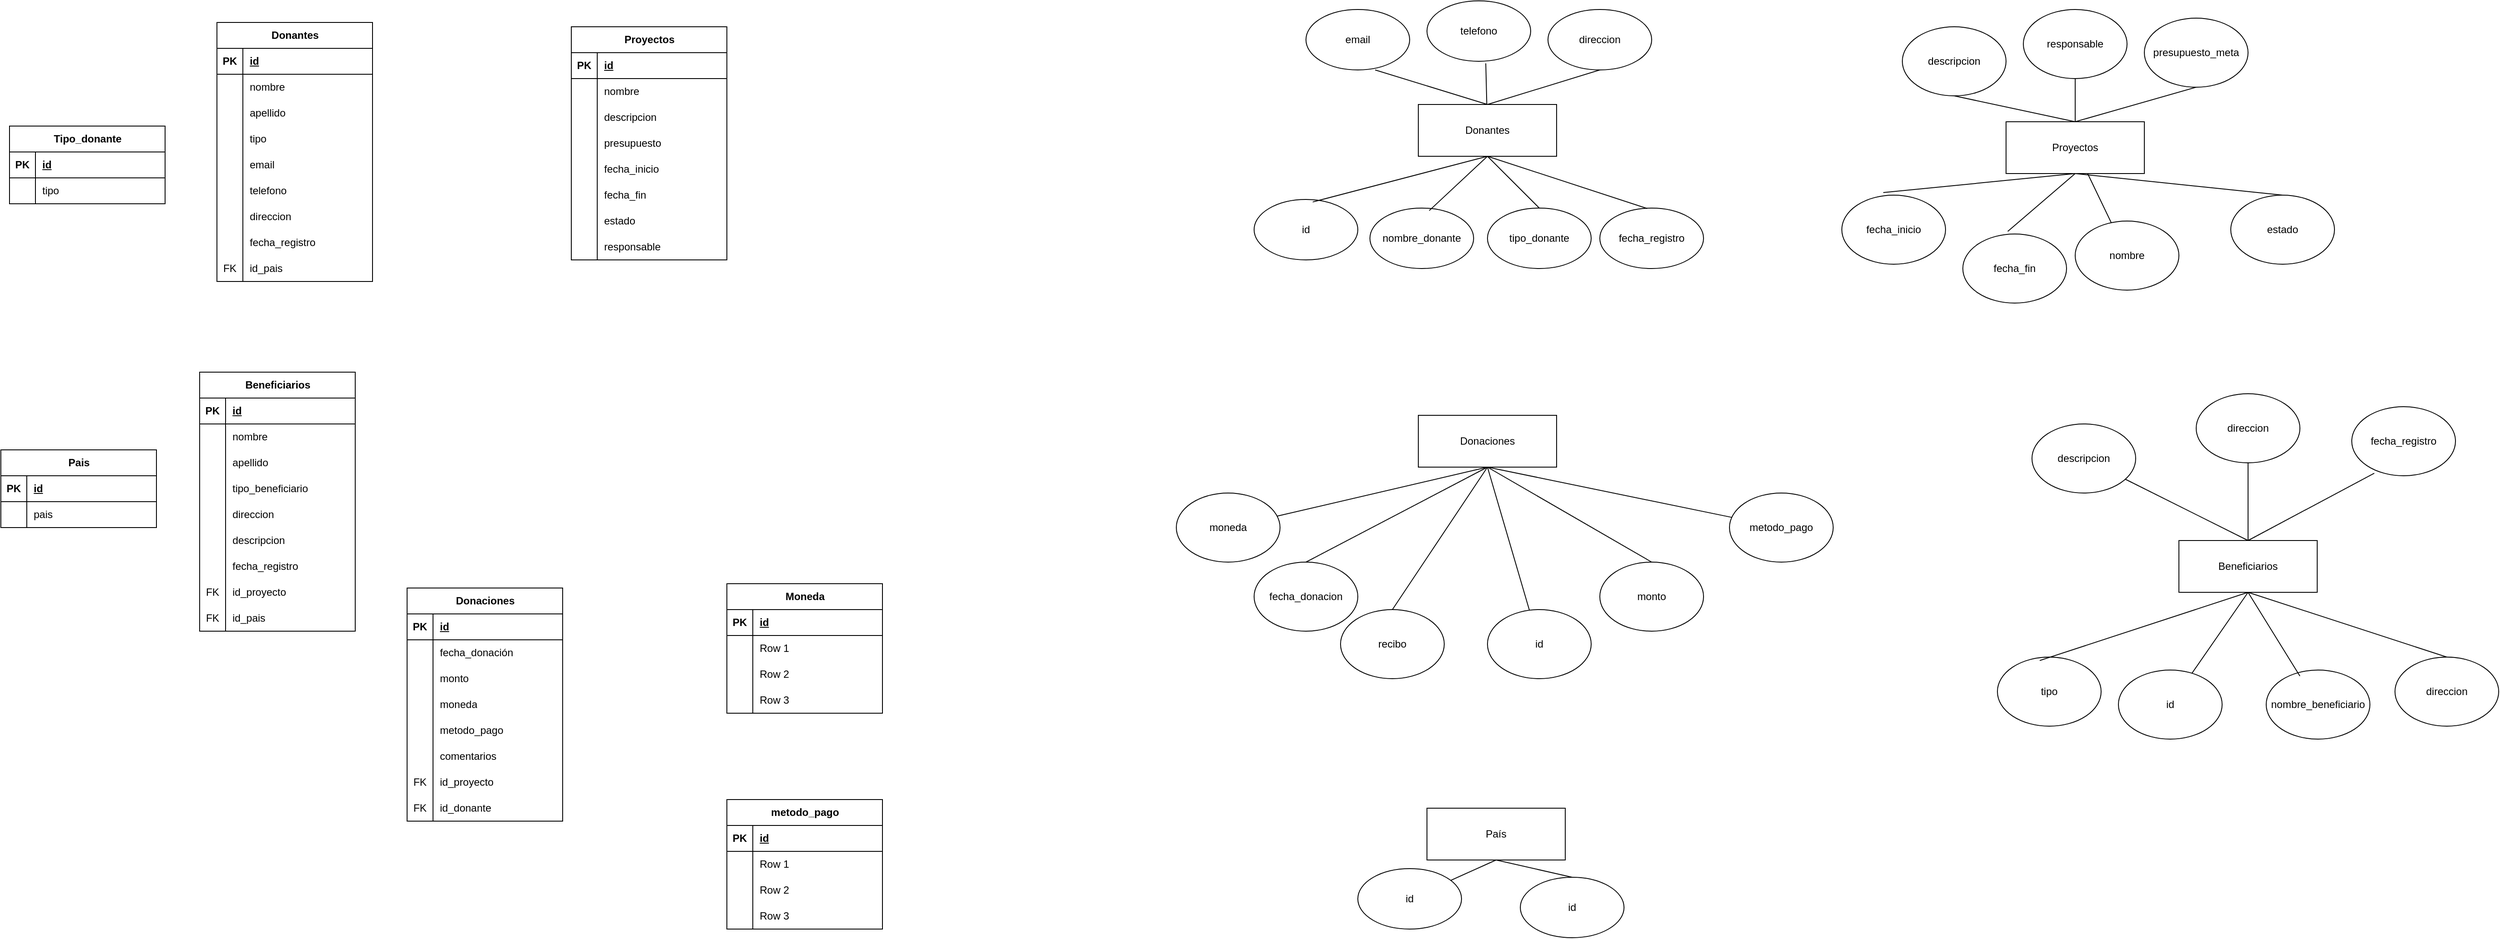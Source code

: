 <mxfile version="28.2.5">
  <diagram name="Página-1" id="CQjdt7a1gYIAkICu-ilP">
    <mxGraphModel dx="3094" dy="1325" grid="1" gridSize="10" guides="1" tooltips="1" connect="1" arrows="1" fold="1" page="1" pageScale="1" pageWidth="827" pageHeight="1169" math="0" shadow="0">
      <root>
        <mxCell id="0" />
        <mxCell id="1" parent="0" />
        <mxCell id="-aYSRZt1Ma8K0j-gaKE7-62" value="Donantes" style="shape=table;startSize=30;container=1;collapsible=1;childLayout=tableLayout;fixedRows=1;rowLines=0;fontStyle=1;align=center;resizeLast=1;html=1;" parent="1" vertex="1">
          <mxGeometry x="-20" y="220" width="180" height="300" as="geometry" />
        </mxCell>
        <mxCell id="-aYSRZt1Ma8K0j-gaKE7-63" value="" style="shape=tableRow;horizontal=0;startSize=0;swimlaneHead=0;swimlaneBody=0;fillColor=none;collapsible=0;dropTarget=0;points=[[0,0.5],[1,0.5]];portConstraint=eastwest;top=0;left=0;right=0;bottom=1;" parent="-aYSRZt1Ma8K0j-gaKE7-62" vertex="1">
          <mxGeometry y="30" width="180" height="30" as="geometry" />
        </mxCell>
        <mxCell id="-aYSRZt1Ma8K0j-gaKE7-64" value="PK" style="shape=partialRectangle;connectable=0;fillColor=none;top=0;left=0;bottom=0;right=0;fontStyle=1;overflow=hidden;whiteSpace=wrap;html=1;" parent="-aYSRZt1Ma8K0j-gaKE7-63" vertex="1">
          <mxGeometry width="30" height="30" as="geometry">
            <mxRectangle width="30" height="30" as="alternateBounds" />
          </mxGeometry>
        </mxCell>
        <mxCell id="-aYSRZt1Ma8K0j-gaKE7-65" value="id" style="shape=partialRectangle;connectable=0;fillColor=none;top=0;left=0;bottom=0;right=0;align=left;spacingLeft=6;fontStyle=5;overflow=hidden;whiteSpace=wrap;html=1;" parent="-aYSRZt1Ma8K0j-gaKE7-63" vertex="1">
          <mxGeometry x="30" width="150" height="30" as="geometry">
            <mxRectangle width="150" height="30" as="alternateBounds" />
          </mxGeometry>
        </mxCell>
        <mxCell id="-aYSRZt1Ma8K0j-gaKE7-66" value="" style="shape=tableRow;horizontal=0;startSize=0;swimlaneHead=0;swimlaneBody=0;fillColor=none;collapsible=0;dropTarget=0;points=[[0,0.5],[1,0.5]];portConstraint=eastwest;top=0;left=0;right=0;bottom=0;" parent="-aYSRZt1Ma8K0j-gaKE7-62" vertex="1">
          <mxGeometry y="60" width="180" height="30" as="geometry" />
        </mxCell>
        <mxCell id="-aYSRZt1Ma8K0j-gaKE7-67" value="" style="shape=partialRectangle;connectable=0;fillColor=none;top=0;left=0;bottom=0;right=0;editable=1;overflow=hidden;whiteSpace=wrap;html=1;" parent="-aYSRZt1Ma8K0j-gaKE7-66" vertex="1">
          <mxGeometry width="30" height="30" as="geometry">
            <mxRectangle width="30" height="30" as="alternateBounds" />
          </mxGeometry>
        </mxCell>
        <mxCell id="-aYSRZt1Ma8K0j-gaKE7-68" value="nombre" style="shape=partialRectangle;connectable=0;fillColor=none;top=0;left=0;bottom=0;right=0;align=left;spacingLeft=6;overflow=hidden;whiteSpace=wrap;html=1;" parent="-aYSRZt1Ma8K0j-gaKE7-66" vertex="1">
          <mxGeometry x="30" width="150" height="30" as="geometry">
            <mxRectangle width="150" height="30" as="alternateBounds" />
          </mxGeometry>
        </mxCell>
        <mxCell id="-aYSRZt1Ma8K0j-gaKE7-69" value="" style="shape=tableRow;horizontal=0;startSize=0;swimlaneHead=0;swimlaneBody=0;fillColor=none;collapsible=0;dropTarget=0;points=[[0,0.5],[1,0.5]];portConstraint=eastwest;top=0;left=0;right=0;bottom=0;" parent="-aYSRZt1Ma8K0j-gaKE7-62" vertex="1">
          <mxGeometry y="90" width="180" height="30" as="geometry" />
        </mxCell>
        <mxCell id="-aYSRZt1Ma8K0j-gaKE7-70" value="" style="shape=partialRectangle;connectable=0;fillColor=none;top=0;left=0;bottom=0;right=0;editable=1;overflow=hidden;whiteSpace=wrap;html=1;" parent="-aYSRZt1Ma8K0j-gaKE7-69" vertex="1">
          <mxGeometry width="30" height="30" as="geometry">
            <mxRectangle width="30" height="30" as="alternateBounds" />
          </mxGeometry>
        </mxCell>
        <mxCell id="-aYSRZt1Ma8K0j-gaKE7-71" value="apellido" style="shape=partialRectangle;connectable=0;fillColor=none;top=0;left=0;bottom=0;right=0;align=left;spacingLeft=6;overflow=hidden;whiteSpace=wrap;html=1;" parent="-aYSRZt1Ma8K0j-gaKE7-69" vertex="1">
          <mxGeometry x="30" width="150" height="30" as="geometry">
            <mxRectangle width="150" height="30" as="alternateBounds" />
          </mxGeometry>
        </mxCell>
        <mxCell id="-aYSRZt1Ma8K0j-gaKE7-72" value="" style="shape=tableRow;horizontal=0;startSize=0;swimlaneHead=0;swimlaneBody=0;fillColor=none;collapsible=0;dropTarget=0;points=[[0,0.5],[1,0.5]];portConstraint=eastwest;top=0;left=0;right=0;bottom=0;" parent="-aYSRZt1Ma8K0j-gaKE7-62" vertex="1">
          <mxGeometry y="120" width="180" height="30" as="geometry" />
        </mxCell>
        <mxCell id="-aYSRZt1Ma8K0j-gaKE7-73" value="" style="shape=partialRectangle;connectable=0;fillColor=none;top=0;left=0;bottom=0;right=0;editable=1;overflow=hidden;whiteSpace=wrap;html=1;" parent="-aYSRZt1Ma8K0j-gaKE7-72" vertex="1">
          <mxGeometry width="30" height="30" as="geometry">
            <mxRectangle width="30" height="30" as="alternateBounds" />
          </mxGeometry>
        </mxCell>
        <mxCell id="-aYSRZt1Ma8K0j-gaKE7-74" value="tipo" style="shape=partialRectangle;connectable=0;fillColor=none;top=0;left=0;bottom=0;right=0;align=left;spacingLeft=6;overflow=hidden;whiteSpace=wrap;html=1;" parent="-aYSRZt1Ma8K0j-gaKE7-72" vertex="1">
          <mxGeometry x="30" width="150" height="30" as="geometry">
            <mxRectangle width="150" height="30" as="alternateBounds" />
          </mxGeometry>
        </mxCell>
        <mxCell id="-aYSRZt1Ma8K0j-gaKE7-75" value="" style="shape=tableRow;horizontal=0;startSize=0;swimlaneHead=0;swimlaneBody=0;fillColor=none;collapsible=0;dropTarget=0;points=[[0,0.5],[1,0.5]];portConstraint=eastwest;top=0;left=0;right=0;bottom=0;" parent="-aYSRZt1Ma8K0j-gaKE7-62" vertex="1">
          <mxGeometry y="150" width="180" height="30" as="geometry" />
        </mxCell>
        <mxCell id="-aYSRZt1Ma8K0j-gaKE7-76" value="" style="shape=partialRectangle;connectable=0;fillColor=none;top=0;left=0;bottom=0;right=0;editable=1;overflow=hidden;whiteSpace=wrap;html=1;" parent="-aYSRZt1Ma8K0j-gaKE7-75" vertex="1">
          <mxGeometry width="30" height="30" as="geometry">
            <mxRectangle width="30" height="30" as="alternateBounds" />
          </mxGeometry>
        </mxCell>
        <mxCell id="-aYSRZt1Ma8K0j-gaKE7-77" value="email" style="shape=partialRectangle;connectable=0;fillColor=none;top=0;left=0;bottom=0;right=0;align=left;spacingLeft=6;overflow=hidden;whiteSpace=wrap;html=1;" parent="-aYSRZt1Ma8K0j-gaKE7-75" vertex="1">
          <mxGeometry x="30" width="150" height="30" as="geometry">
            <mxRectangle width="150" height="30" as="alternateBounds" />
          </mxGeometry>
        </mxCell>
        <mxCell id="-aYSRZt1Ma8K0j-gaKE7-78" value="" style="shape=tableRow;horizontal=0;startSize=0;swimlaneHead=0;swimlaneBody=0;fillColor=none;collapsible=0;dropTarget=0;points=[[0,0.5],[1,0.5]];portConstraint=eastwest;top=0;left=0;right=0;bottom=0;" parent="-aYSRZt1Ma8K0j-gaKE7-62" vertex="1">
          <mxGeometry y="180" width="180" height="30" as="geometry" />
        </mxCell>
        <mxCell id="-aYSRZt1Ma8K0j-gaKE7-79" value="" style="shape=partialRectangle;connectable=0;fillColor=none;top=0;left=0;bottom=0;right=0;editable=1;overflow=hidden;whiteSpace=wrap;html=1;" parent="-aYSRZt1Ma8K0j-gaKE7-78" vertex="1">
          <mxGeometry width="30" height="30" as="geometry">
            <mxRectangle width="30" height="30" as="alternateBounds" />
          </mxGeometry>
        </mxCell>
        <mxCell id="-aYSRZt1Ma8K0j-gaKE7-80" value="telefono" style="shape=partialRectangle;connectable=0;fillColor=none;top=0;left=0;bottom=0;right=0;align=left;spacingLeft=6;overflow=hidden;whiteSpace=wrap;html=1;" parent="-aYSRZt1Ma8K0j-gaKE7-78" vertex="1">
          <mxGeometry x="30" width="150" height="30" as="geometry">
            <mxRectangle width="150" height="30" as="alternateBounds" />
          </mxGeometry>
        </mxCell>
        <mxCell id="-aYSRZt1Ma8K0j-gaKE7-81" value="" style="shape=tableRow;horizontal=0;startSize=0;swimlaneHead=0;swimlaneBody=0;fillColor=none;collapsible=0;dropTarget=0;points=[[0,0.5],[1,0.5]];portConstraint=eastwest;top=0;left=0;right=0;bottom=0;" parent="-aYSRZt1Ma8K0j-gaKE7-62" vertex="1">
          <mxGeometry y="210" width="180" height="30" as="geometry" />
        </mxCell>
        <mxCell id="-aYSRZt1Ma8K0j-gaKE7-82" value="" style="shape=partialRectangle;connectable=0;fillColor=none;top=0;left=0;bottom=0;right=0;editable=1;overflow=hidden;whiteSpace=wrap;html=1;" parent="-aYSRZt1Ma8K0j-gaKE7-81" vertex="1">
          <mxGeometry width="30" height="30" as="geometry">
            <mxRectangle width="30" height="30" as="alternateBounds" />
          </mxGeometry>
        </mxCell>
        <mxCell id="-aYSRZt1Ma8K0j-gaKE7-83" value="direccion" style="shape=partialRectangle;connectable=0;fillColor=none;top=0;left=0;bottom=0;right=0;align=left;spacingLeft=6;overflow=hidden;whiteSpace=wrap;html=1;" parent="-aYSRZt1Ma8K0j-gaKE7-81" vertex="1">
          <mxGeometry x="30" width="150" height="30" as="geometry">
            <mxRectangle width="150" height="30" as="alternateBounds" />
          </mxGeometry>
        </mxCell>
        <mxCell id="-aYSRZt1Ma8K0j-gaKE7-87" value="" style="shape=tableRow;horizontal=0;startSize=0;swimlaneHead=0;swimlaneBody=0;fillColor=none;collapsible=0;dropTarget=0;points=[[0,0.5],[1,0.5]];portConstraint=eastwest;top=0;left=0;right=0;bottom=0;" parent="-aYSRZt1Ma8K0j-gaKE7-62" vertex="1">
          <mxGeometry y="240" width="180" height="30" as="geometry" />
        </mxCell>
        <mxCell id="-aYSRZt1Ma8K0j-gaKE7-88" value="" style="shape=partialRectangle;connectable=0;fillColor=none;top=0;left=0;bottom=0;right=0;editable=1;overflow=hidden;whiteSpace=wrap;html=1;" parent="-aYSRZt1Ma8K0j-gaKE7-87" vertex="1">
          <mxGeometry width="30" height="30" as="geometry">
            <mxRectangle width="30" height="30" as="alternateBounds" />
          </mxGeometry>
        </mxCell>
        <mxCell id="-aYSRZt1Ma8K0j-gaKE7-89" value="fecha_registro" style="shape=partialRectangle;connectable=0;fillColor=none;top=0;left=0;bottom=0;right=0;align=left;spacingLeft=6;overflow=hidden;whiteSpace=wrap;html=1;" parent="-aYSRZt1Ma8K0j-gaKE7-87" vertex="1">
          <mxGeometry x="30" width="150" height="30" as="geometry">
            <mxRectangle width="150" height="30" as="alternateBounds" />
          </mxGeometry>
        </mxCell>
        <mxCell id="nvgqHDDqKnViKvzLSbM0-53" value="" style="shape=tableRow;horizontal=0;startSize=0;swimlaneHead=0;swimlaneBody=0;fillColor=none;collapsible=0;dropTarget=0;points=[[0,0.5],[1,0.5]];portConstraint=eastwest;top=0;left=0;right=0;bottom=0;" parent="-aYSRZt1Ma8K0j-gaKE7-62" vertex="1">
          <mxGeometry y="270" width="180" height="30" as="geometry" />
        </mxCell>
        <mxCell id="nvgqHDDqKnViKvzLSbM0-54" value="FK" style="shape=partialRectangle;connectable=0;fillColor=none;top=0;left=0;bottom=0;right=0;editable=1;overflow=hidden;whiteSpace=wrap;html=1;" parent="nvgqHDDqKnViKvzLSbM0-53" vertex="1">
          <mxGeometry width="30" height="30" as="geometry">
            <mxRectangle width="30" height="30" as="alternateBounds" />
          </mxGeometry>
        </mxCell>
        <mxCell id="nvgqHDDqKnViKvzLSbM0-55" value="id_pais" style="shape=partialRectangle;connectable=0;fillColor=none;top=0;left=0;bottom=0;right=0;align=left;spacingLeft=6;overflow=hidden;whiteSpace=wrap;html=1;" parent="nvgqHDDqKnViKvzLSbM0-53" vertex="1">
          <mxGeometry x="30" width="150" height="30" as="geometry">
            <mxRectangle width="150" height="30" as="alternateBounds" />
          </mxGeometry>
        </mxCell>
        <mxCell id="-aYSRZt1Ma8K0j-gaKE7-90" value="Proyectos" style="shape=table;startSize=30;container=1;collapsible=1;childLayout=tableLayout;fixedRows=1;rowLines=0;fontStyle=1;align=center;resizeLast=1;html=1;" parent="1" vertex="1">
          <mxGeometry x="390" y="225" width="180" height="270" as="geometry" />
        </mxCell>
        <mxCell id="-aYSRZt1Ma8K0j-gaKE7-91" value="" style="shape=tableRow;horizontal=0;startSize=0;swimlaneHead=0;swimlaneBody=0;fillColor=none;collapsible=0;dropTarget=0;points=[[0,0.5],[1,0.5]];portConstraint=eastwest;top=0;left=0;right=0;bottom=1;" parent="-aYSRZt1Ma8K0j-gaKE7-90" vertex="1">
          <mxGeometry y="30" width="180" height="30" as="geometry" />
        </mxCell>
        <mxCell id="-aYSRZt1Ma8K0j-gaKE7-92" value="PK" style="shape=partialRectangle;connectable=0;fillColor=none;top=0;left=0;bottom=0;right=0;fontStyle=1;overflow=hidden;whiteSpace=wrap;html=1;" parent="-aYSRZt1Ma8K0j-gaKE7-91" vertex="1">
          <mxGeometry width="30" height="30" as="geometry">
            <mxRectangle width="30" height="30" as="alternateBounds" />
          </mxGeometry>
        </mxCell>
        <mxCell id="-aYSRZt1Ma8K0j-gaKE7-93" value="id" style="shape=partialRectangle;connectable=0;fillColor=none;top=0;left=0;bottom=0;right=0;align=left;spacingLeft=6;fontStyle=5;overflow=hidden;whiteSpace=wrap;html=1;" parent="-aYSRZt1Ma8K0j-gaKE7-91" vertex="1">
          <mxGeometry x="30" width="150" height="30" as="geometry">
            <mxRectangle width="150" height="30" as="alternateBounds" />
          </mxGeometry>
        </mxCell>
        <mxCell id="-aYSRZt1Ma8K0j-gaKE7-94" value="" style="shape=tableRow;horizontal=0;startSize=0;swimlaneHead=0;swimlaneBody=0;fillColor=none;collapsible=0;dropTarget=0;points=[[0,0.5],[1,0.5]];portConstraint=eastwest;top=0;left=0;right=0;bottom=0;" parent="-aYSRZt1Ma8K0j-gaKE7-90" vertex="1">
          <mxGeometry y="60" width="180" height="30" as="geometry" />
        </mxCell>
        <mxCell id="-aYSRZt1Ma8K0j-gaKE7-95" value="" style="shape=partialRectangle;connectable=0;fillColor=none;top=0;left=0;bottom=0;right=0;editable=1;overflow=hidden;whiteSpace=wrap;html=1;" parent="-aYSRZt1Ma8K0j-gaKE7-94" vertex="1">
          <mxGeometry width="30" height="30" as="geometry">
            <mxRectangle width="30" height="30" as="alternateBounds" />
          </mxGeometry>
        </mxCell>
        <mxCell id="-aYSRZt1Ma8K0j-gaKE7-96" value="nombre" style="shape=partialRectangle;connectable=0;fillColor=none;top=0;left=0;bottom=0;right=0;align=left;spacingLeft=6;overflow=hidden;whiteSpace=wrap;html=1;" parent="-aYSRZt1Ma8K0j-gaKE7-94" vertex="1">
          <mxGeometry x="30" width="150" height="30" as="geometry">
            <mxRectangle width="150" height="30" as="alternateBounds" />
          </mxGeometry>
        </mxCell>
        <mxCell id="-aYSRZt1Ma8K0j-gaKE7-97" value="" style="shape=tableRow;horizontal=0;startSize=0;swimlaneHead=0;swimlaneBody=0;fillColor=none;collapsible=0;dropTarget=0;points=[[0,0.5],[1,0.5]];portConstraint=eastwest;top=0;left=0;right=0;bottom=0;" parent="-aYSRZt1Ma8K0j-gaKE7-90" vertex="1">
          <mxGeometry y="90" width="180" height="30" as="geometry" />
        </mxCell>
        <mxCell id="-aYSRZt1Ma8K0j-gaKE7-98" value="" style="shape=partialRectangle;connectable=0;fillColor=none;top=0;left=0;bottom=0;right=0;editable=1;overflow=hidden;whiteSpace=wrap;html=1;" parent="-aYSRZt1Ma8K0j-gaKE7-97" vertex="1">
          <mxGeometry width="30" height="30" as="geometry">
            <mxRectangle width="30" height="30" as="alternateBounds" />
          </mxGeometry>
        </mxCell>
        <mxCell id="-aYSRZt1Ma8K0j-gaKE7-99" value="descripcion" style="shape=partialRectangle;connectable=0;fillColor=none;top=0;left=0;bottom=0;right=0;align=left;spacingLeft=6;overflow=hidden;whiteSpace=wrap;html=1;" parent="-aYSRZt1Ma8K0j-gaKE7-97" vertex="1">
          <mxGeometry x="30" width="150" height="30" as="geometry">
            <mxRectangle width="150" height="30" as="alternateBounds" />
          </mxGeometry>
        </mxCell>
        <mxCell id="-aYSRZt1Ma8K0j-gaKE7-100" value="" style="shape=tableRow;horizontal=0;startSize=0;swimlaneHead=0;swimlaneBody=0;fillColor=none;collapsible=0;dropTarget=0;points=[[0,0.5],[1,0.5]];portConstraint=eastwest;top=0;left=0;right=0;bottom=0;" parent="-aYSRZt1Ma8K0j-gaKE7-90" vertex="1">
          <mxGeometry y="120" width="180" height="30" as="geometry" />
        </mxCell>
        <mxCell id="-aYSRZt1Ma8K0j-gaKE7-101" value="" style="shape=partialRectangle;connectable=0;fillColor=none;top=0;left=0;bottom=0;right=0;editable=1;overflow=hidden;whiteSpace=wrap;html=1;" parent="-aYSRZt1Ma8K0j-gaKE7-100" vertex="1">
          <mxGeometry width="30" height="30" as="geometry">
            <mxRectangle width="30" height="30" as="alternateBounds" />
          </mxGeometry>
        </mxCell>
        <mxCell id="-aYSRZt1Ma8K0j-gaKE7-102" value="presupuesto" style="shape=partialRectangle;connectable=0;fillColor=none;top=0;left=0;bottom=0;right=0;align=left;spacingLeft=6;overflow=hidden;whiteSpace=wrap;html=1;" parent="-aYSRZt1Ma8K0j-gaKE7-100" vertex="1">
          <mxGeometry x="30" width="150" height="30" as="geometry">
            <mxRectangle width="150" height="30" as="alternateBounds" />
          </mxGeometry>
        </mxCell>
        <mxCell id="-aYSRZt1Ma8K0j-gaKE7-103" value="" style="shape=tableRow;horizontal=0;startSize=0;swimlaneHead=0;swimlaneBody=0;fillColor=none;collapsible=0;dropTarget=0;points=[[0,0.5],[1,0.5]];portConstraint=eastwest;top=0;left=0;right=0;bottom=0;" parent="-aYSRZt1Ma8K0j-gaKE7-90" vertex="1">
          <mxGeometry y="150" width="180" height="30" as="geometry" />
        </mxCell>
        <mxCell id="-aYSRZt1Ma8K0j-gaKE7-104" value="" style="shape=partialRectangle;connectable=0;fillColor=none;top=0;left=0;bottom=0;right=0;editable=1;overflow=hidden;whiteSpace=wrap;html=1;" parent="-aYSRZt1Ma8K0j-gaKE7-103" vertex="1">
          <mxGeometry width="30" height="30" as="geometry">
            <mxRectangle width="30" height="30" as="alternateBounds" />
          </mxGeometry>
        </mxCell>
        <mxCell id="-aYSRZt1Ma8K0j-gaKE7-105" value="fecha_inicio" style="shape=partialRectangle;connectable=0;fillColor=none;top=0;left=0;bottom=0;right=0;align=left;spacingLeft=6;overflow=hidden;whiteSpace=wrap;html=1;" parent="-aYSRZt1Ma8K0j-gaKE7-103" vertex="1">
          <mxGeometry x="30" width="150" height="30" as="geometry">
            <mxRectangle width="150" height="30" as="alternateBounds" />
          </mxGeometry>
        </mxCell>
        <mxCell id="-aYSRZt1Ma8K0j-gaKE7-106" value="" style="shape=tableRow;horizontal=0;startSize=0;swimlaneHead=0;swimlaneBody=0;fillColor=none;collapsible=0;dropTarget=0;points=[[0,0.5],[1,0.5]];portConstraint=eastwest;top=0;left=0;right=0;bottom=0;" parent="-aYSRZt1Ma8K0j-gaKE7-90" vertex="1">
          <mxGeometry y="180" width="180" height="30" as="geometry" />
        </mxCell>
        <mxCell id="-aYSRZt1Ma8K0j-gaKE7-107" value="" style="shape=partialRectangle;connectable=0;fillColor=none;top=0;left=0;bottom=0;right=0;editable=1;overflow=hidden;whiteSpace=wrap;html=1;" parent="-aYSRZt1Ma8K0j-gaKE7-106" vertex="1">
          <mxGeometry width="30" height="30" as="geometry">
            <mxRectangle width="30" height="30" as="alternateBounds" />
          </mxGeometry>
        </mxCell>
        <mxCell id="-aYSRZt1Ma8K0j-gaKE7-108" value="fecha_fin" style="shape=partialRectangle;connectable=0;fillColor=none;top=0;left=0;bottom=0;right=0;align=left;spacingLeft=6;overflow=hidden;whiteSpace=wrap;html=1;" parent="-aYSRZt1Ma8K0j-gaKE7-106" vertex="1">
          <mxGeometry x="30" width="150" height="30" as="geometry">
            <mxRectangle width="150" height="30" as="alternateBounds" />
          </mxGeometry>
        </mxCell>
        <mxCell id="-aYSRZt1Ma8K0j-gaKE7-109" value="" style="shape=tableRow;horizontal=0;startSize=0;swimlaneHead=0;swimlaneBody=0;fillColor=none;collapsible=0;dropTarget=0;points=[[0,0.5],[1,0.5]];portConstraint=eastwest;top=0;left=0;right=0;bottom=0;" parent="-aYSRZt1Ma8K0j-gaKE7-90" vertex="1">
          <mxGeometry y="210" width="180" height="30" as="geometry" />
        </mxCell>
        <mxCell id="-aYSRZt1Ma8K0j-gaKE7-110" value="" style="shape=partialRectangle;connectable=0;fillColor=none;top=0;left=0;bottom=0;right=0;editable=1;overflow=hidden;whiteSpace=wrap;html=1;" parent="-aYSRZt1Ma8K0j-gaKE7-109" vertex="1">
          <mxGeometry width="30" height="30" as="geometry">
            <mxRectangle width="30" height="30" as="alternateBounds" />
          </mxGeometry>
        </mxCell>
        <mxCell id="-aYSRZt1Ma8K0j-gaKE7-111" value="estado" style="shape=partialRectangle;connectable=0;fillColor=none;top=0;left=0;bottom=0;right=0;align=left;spacingLeft=6;overflow=hidden;whiteSpace=wrap;html=1;" parent="-aYSRZt1Ma8K0j-gaKE7-109" vertex="1">
          <mxGeometry x="30" width="150" height="30" as="geometry">
            <mxRectangle width="150" height="30" as="alternateBounds" />
          </mxGeometry>
        </mxCell>
        <mxCell id="-aYSRZt1Ma8K0j-gaKE7-112" value="" style="shape=tableRow;horizontal=0;startSize=0;swimlaneHead=0;swimlaneBody=0;fillColor=none;collapsible=0;dropTarget=0;points=[[0,0.5],[1,0.5]];portConstraint=eastwest;top=0;left=0;right=0;bottom=0;" parent="-aYSRZt1Ma8K0j-gaKE7-90" vertex="1">
          <mxGeometry y="240" width="180" height="30" as="geometry" />
        </mxCell>
        <mxCell id="-aYSRZt1Ma8K0j-gaKE7-113" value="" style="shape=partialRectangle;connectable=0;fillColor=none;top=0;left=0;bottom=0;right=0;editable=1;overflow=hidden;whiteSpace=wrap;html=1;" parent="-aYSRZt1Ma8K0j-gaKE7-112" vertex="1">
          <mxGeometry width="30" height="30" as="geometry">
            <mxRectangle width="30" height="30" as="alternateBounds" />
          </mxGeometry>
        </mxCell>
        <mxCell id="-aYSRZt1Ma8K0j-gaKE7-114" value="responsable" style="shape=partialRectangle;connectable=0;fillColor=none;top=0;left=0;bottom=0;right=0;align=left;spacingLeft=6;overflow=hidden;whiteSpace=wrap;html=1;" parent="-aYSRZt1Ma8K0j-gaKE7-112" vertex="1">
          <mxGeometry x="30" width="150" height="30" as="geometry">
            <mxRectangle width="150" height="30" as="alternateBounds" />
          </mxGeometry>
        </mxCell>
        <mxCell id="-aYSRZt1Ma8K0j-gaKE7-118" value="Beneficiarios" style="shape=table;startSize=30;container=1;collapsible=1;childLayout=tableLayout;fixedRows=1;rowLines=0;fontStyle=1;align=center;resizeLast=1;html=1;" parent="1" vertex="1">
          <mxGeometry x="-40" y="625" width="180" height="300" as="geometry" />
        </mxCell>
        <mxCell id="-aYSRZt1Ma8K0j-gaKE7-119" value="" style="shape=tableRow;horizontal=0;startSize=0;swimlaneHead=0;swimlaneBody=0;fillColor=none;collapsible=0;dropTarget=0;points=[[0,0.5],[1,0.5]];portConstraint=eastwest;top=0;left=0;right=0;bottom=1;" parent="-aYSRZt1Ma8K0j-gaKE7-118" vertex="1">
          <mxGeometry y="30" width="180" height="30" as="geometry" />
        </mxCell>
        <mxCell id="-aYSRZt1Ma8K0j-gaKE7-120" value="PK" style="shape=partialRectangle;connectable=0;fillColor=none;top=0;left=0;bottom=0;right=0;fontStyle=1;overflow=hidden;whiteSpace=wrap;html=1;" parent="-aYSRZt1Ma8K0j-gaKE7-119" vertex="1">
          <mxGeometry width="30" height="30" as="geometry">
            <mxRectangle width="30" height="30" as="alternateBounds" />
          </mxGeometry>
        </mxCell>
        <mxCell id="-aYSRZt1Ma8K0j-gaKE7-121" value="id" style="shape=partialRectangle;connectable=0;fillColor=none;top=0;left=0;bottom=0;right=0;align=left;spacingLeft=6;fontStyle=5;overflow=hidden;whiteSpace=wrap;html=1;" parent="-aYSRZt1Ma8K0j-gaKE7-119" vertex="1">
          <mxGeometry x="30" width="150" height="30" as="geometry">
            <mxRectangle width="150" height="30" as="alternateBounds" />
          </mxGeometry>
        </mxCell>
        <mxCell id="-aYSRZt1Ma8K0j-gaKE7-122" value="" style="shape=tableRow;horizontal=0;startSize=0;swimlaneHead=0;swimlaneBody=0;fillColor=none;collapsible=0;dropTarget=0;points=[[0,0.5],[1,0.5]];portConstraint=eastwest;top=0;left=0;right=0;bottom=0;" parent="-aYSRZt1Ma8K0j-gaKE7-118" vertex="1">
          <mxGeometry y="60" width="180" height="30" as="geometry" />
        </mxCell>
        <mxCell id="-aYSRZt1Ma8K0j-gaKE7-123" value="" style="shape=partialRectangle;connectable=0;fillColor=none;top=0;left=0;bottom=0;right=0;editable=1;overflow=hidden;whiteSpace=wrap;html=1;" parent="-aYSRZt1Ma8K0j-gaKE7-122" vertex="1">
          <mxGeometry width="30" height="30" as="geometry">
            <mxRectangle width="30" height="30" as="alternateBounds" />
          </mxGeometry>
        </mxCell>
        <mxCell id="-aYSRZt1Ma8K0j-gaKE7-124" value="nombre" style="shape=partialRectangle;connectable=0;fillColor=none;top=0;left=0;bottom=0;right=0;align=left;spacingLeft=6;overflow=hidden;whiteSpace=wrap;html=1;" parent="-aYSRZt1Ma8K0j-gaKE7-122" vertex="1">
          <mxGeometry x="30" width="150" height="30" as="geometry">
            <mxRectangle width="150" height="30" as="alternateBounds" />
          </mxGeometry>
        </mxCell>
        <mxCell id="-aYSRZt1Ma8K0j-gaKE7-125" value="" style="shape=tableRow;horizontal=0;startSize=0;swimlaneHead=0;swimlaneBody=0;fillColor=none;collapsible=0;dropTarget=0;points=[[0,0.5],[1,0.5]];portConstraint=eastwest;top=0;left=0;right=0;bottom=0;" parent="-aYSRZt1Ma8K0j-gaKE7-118" vertex="1">
          <mxGeometry y="90" width="180" height="30" as="geometry" />
        </mxCell>
        <mxCell id="-aYSRZt1Ma8K0j-gaKE7-126" value="" style="shape=partialRectangle;connectable=0;fillColor=none;top=0;left=0;bottom=0;right=0;editable=1;overflow=hidden;whiteSpace=wrap;html=1;" parent="-aYSRZt1Ma8K0j-gaKE7-125" vertex="1">
          <mxGeometry width="30" height="30" as="geometry">
            <mxRectangle width="30" height="30" as="alternateBounds" />
          </mxGeometry>
        </mxCell>
        <mxCell id="-aYSRZt1Ma8K0j-gaKE7-127" value="apellido" style="shape=partialRectangle;connectable=0;fillColor=none;top=0;left=0;bottom=0;right=0;align=left;spacingLeft=6;overflow=hidden;whiteSpace=wrap;html=1;" parent="-aYSRZt1Ma8K0j-gaKE7-125" vertex="1">
          <mxGeometry x="30" width="150" height="30" as="geometry">
            <mxRectangle width="150" height="30" as="alternateBounds" />
          </mxGeometry>
        </mxCell>
        <mxCell id="-aYSRZt1Ma8K0j-gaKE7-128" value="" style="shape=tableRow;horizontal=0;startSize=0;swimlaneHead=0;swimlaneBody=0;fillColor=none;collapsible=0;dropTarget=0;points=[[0,0.5],[1,0.5]];portConstraint=eastwest;top=0;left=0;right=0;bottom=0;" parent="-aYSRZt1Ma8K0j-gaKE7-118" vertex="1">
          <mxGeometry y="120" width="180" height="30" as="geometry" />
        </mxCell>
        <mxCell id="-aYSRZt1Ma8K0j-gaKE7-129" value="" style="shape=partialRectangle;connectable=0;fillColor=none;top=0;left=0;bottom=0;right=0;editable=1;overflow=hidden;whiteSpace=wrap;html=1;" parent="-aYSRZt1Ma8K0j-gaKE7-128" vertex="1">
          <mxGeometry width="30" height="30" as="geometry">
            <mxRectangle width="30" height="30" as="alternateBounds" />
          </mxGeometry>
        </mxCell>
        <mxCell id="-aYSRZt1Ma8K0j-gaKE7-130" value="tipo_beneficiario" style="shape=partialRectangle;connectable=0;fillColor=none;top=0;left=0;bottom=0;right=0;align=left;spacingLeft=6;overflow=hidden;whiteSpace=wrap;html=1;" parent="-aYSRZt1Ma8K0j-gaKE7-128" vertex="1">
          <mxGeometry x="30" width="150" height="30" as="geometry">
            <mxRectangle width="150" height="30" as="alternateBounds" />
          </mxGeometry>
        </mxCell>
        <mxCell id="-aYSRZt1Ma8K0j-gaKE7-131" value="" style="shape=tableRow;horizontal=0;startSize=0;swimlaneHead=0;swimlaneBody=0;fillColor=none;collapsible=0;dropTarget=0;points=[[0,0.5],[1,0.5]];portConstraint=eastwest;top=0;left=0;right=0;bottom=0;" parent="-aYSRZt1Ma8K0j-gaKE7-118" vertex="1">
          <mxGeometry y="150" width="180" height="30" as="geometry" />
        </mxCell>
        <mxCell id="-aYSRZt1Ma8K0j-gaKE7-132" value="" style="shape=partialRectangle;connectable=0;fillColor=none;top=0;left=0;bottom=0;right=0;editable=1;overflow=hidden;whiteSpace=wrap;html=1;" parent="-aYSRZt1Ma8K0j-gaKE7-131" vertex="1">
          <mxGeometry width="30" height="30" as="geometry">
            <mxRectangle width="30" height="30" as="alternateBounds" />
          </mxGeometry>
        </mxCell>
        <mxCell id="-aYSRZt1Ma8K0j-gaKE7-133" value="direccion" style="shape=partialRectangle;connectable=0;fillColor=none;top=0;left=0;bottom=0;right=0;align=left;spacingLeft=6;overflow=hidden;whiteSpace=wrap;html=1;" parent="-aYSRZt1Ma8K0j-gaKE7-131" vertex="1">
          <mxGeometry x="30" width="150" height="30" as="geometry">
            <mxRectangle width="150" height="30" as="alternateBounds" />
          </mxGeometry>
        </mxCell>
        <mxCell id="-aYSRZt1Ma8K0j-gaKE7-137" value="" style="shape=tableRow;horizontal=0;startSize=0;swimlaneHead=0;swimlaneBody=0;fillColor=none;collapsible=0;dropTarget=0;points=[[0,0.5],[1,0.5]];portConstraint=eastwest;top=0;left=0;right=0;bottom=0;" parent="-aYSRZt1Ma8K0j-gaKE7-118" vertex="1">
          <mxGeometry y="180" width="180" height="30" as="geometry" />
        </mxCell>
        <mxCell id="-aYSRZt1Ma8K0j-gaKE7-138" value="" style="shape=partialRectangle;connectable=0;fillColor=none;top=0;left=0;bottom=0;right=0;editable=1;overflow=hidden;whiteSpace=wrap;html=1;" parent="-aYSRZt1Ma8K0j-gaKE7-137" vertex="1">
          <mxGeometry width="30" height="30" as="geometry">
            <mxRectangle width="30" height="30" as="alternateBounds" />
          </mxGeometry>
        </mxCell>
        <mxCell id="-aYSRZt1Ma8K0j-gaKE7-139" value="descripcion" style="shape=partialRectangle;connectable=0;fillColor=none;top=0;left=0;bottom=0;right=0;align=left;spacingLeft=6;overflow=hidden;whiteSpace=wrap;html=1;" parent="-aYSRZt1Ma8K0j-gaKE7-137" vertex="1">
          <mxGeometry x="30" width="150" height="30" as="geometry">
            <mxRectangle width="150" height="30" as="alternateBounds" />
          </mxGeometry>
        </mxCell>
        <mxCell id="-aYSRZt1Ma8K0j-gaKE7-140" value="" style="shape=tableRow;horizontal=0;startSize=0;swimlaneHead=0;swimlaneBody=0;fillColor=none;collapsible=0;dropTarget=0;points=[[0,0.5],[1,0.5]];portConstraint=eastwest;top=0;left=0;right=0;bottom=0;" parent="-aYSRZt1Ma8K0j-gaKE7-118" vertex="1">
          <mxGeometry y="210" width="180" height="30" as="geometry" />
        </mxCell>
        <mxCell id="-aYSRZt1Ma8K0j-gaKE7-141" value="" style="shape=partialRectangle;connectable=0;fillColor=none;top=0;left=0;bottom=0;right=0;editable=1;overflow=hidden;whiteSpace=wrap;html=1;" parent="-aYSRZt1Ma8K0j-gaKE7-140" vertex="1">
          <mxGeometry width="30" height="30" as="geometry">
            <mxRectangle width="30" height="30" as="alternateBounds" />
          </mxGeometry>
        </mxCell>
        <mxCell id="-aYSRZt1Ma8K0j-gaKE7-142" value="fecha_registro" style="shape=partialRectangle;connectable=0;fillColor=none;top=0;left=0;bottom=0;right=0;align=left;spacingLeft=6;overflow=hidden;whiteSpace=wrap;html=1;" parent="-aYSRZt1Ma8K0j-gaKE7-140" vertex="1">
          <mxGeometry x="30" width="150" height="30" as="geometry">
            <mxRectangle width="150" height="30" as="alternateBounds" />
          </mxGeometry>
        </mxCell>
        <mxCell id="-aYSRZt1Ma8K0j-gaKE7-143" value="" style="shape=tableRow;horizontal=0;startSize=0;swimlaneHead=0;swimlaneBody=0;fillColor=none;collapsible=0;dropTarget=0;points=[[0,0.5],[1,0.5]];portConstraint=eastwest;top=0;left=0;right=0;bottom=0;" parent="-aYSRZt1Ma8K0j-gaKE7-118" vertex="1">
          <mxGeometry y="240" width="180" height="30" as="geometry" />
        </mxCell>
        <mxCell id="-aYSRZt1Ma8K0j-gaKE7-144" value="FK" style="shape=partialRectangle;connectable=0;fillColor=none;top=0;left=0;bottom=0;right=0;editable=1;overflow=hidden;whiteSpace=wrap;html=1;" parent="-aYSRZt1Ma8K0j-gaKE7-143" vertex="1">
          <mxGeometry width="30" height="30" as="geometry">
            <mxRectangle width="30" height="30" as="alternateBounds" />
          </mxGeometry>
        </mxCell>
        <mxCell id="-aYSRZt1Ma8K0j-gaKE7-145" value="id_proyecto" style="shape=partialRectangle;connectable=0;fillColor=none;top=0;left=0;bottom=0;right=0;align=left;spacingLeft=6;overflow=hidden;whiteSpace=wrap;html=1;" parent="-aYSRZt1Ma8K0j-gaKE7-143" vertex="1">
          <mxGeometry x="30" width="150" height="30" as="geometry">
            <mxRectangle width="150" height="30" as="alternateBounds" />
          </mxGeometry>
        </mxCell>
        <mxCell id="nvgqHDDqKnViKvzLSbM0-56" value="" style="shape=tableRow;horizontal=0;startSize=0;swimlaneHead=0;swimlaneBody=0;fillColor=none;collapsible=0;dropTarget=0;points=[[0,0.5],[1,0.5]];portConstraint=eastwest;top=0;left=0;right=0;bottom=0;" parent="-aYSRZt1Ma8K0j-gaKE7-118" vertex="1">
          <mxGeometry y="270" width="180" height="30" as="geometry" />
        </mxCell>
        <mxCell id="nvgqHDDqKnViKvzLSbM0-57" value="FK" style="shape=partialRectangle;connectable=0;fillColor=none;top=0;left=0;bottom=0;right=0;editable=1;overflow=hidden;whiteSpace=wrap;html=1;" parent="nvgqHDDqKnViKvzLSbM0-56" vertex="1">
          <mxGeometry width="30" height="30" as="geometry">
            <mxRectangle width="30" height="30" as="alternateBounds" />
          </mxGeometry>
        </mxCell>
        <mxCell id="nvgqHDDqKnViKvzLSbM0-58" value="id_pais" style="shape=partialRectangle;connectable=0;fillColor=none;top=0;left=0;bottom=0;right=0;align=left;spacingLeft=6;overflow=hidden;whiteSpace=wrap;html=1;" parent="nvgqHDDqKnViKvzLSbM0-56" vertex="1">
          <mxGeometry x="30" width="150" height="30" as="geometry">
            <mxRectangle width="150" height="30" as="alternateBounds" />
          </mxGeometry>
        </mxCell>
        <mxCell id="-aYSRZt1Ma8K0j-gaKE7-146" value="Donaciones" style="shape=table;startSize=30;container=1;collapsible=1;childLayout=tableLayout;fixedRows=1;rowLines=0;fontStyle=1;align=center;resizeLast=1;html=1;" parent="1" vertex="1">
          <mxGeometry x="200" y="875" width="180" height="270" as="geometry" />
        </mxCell>
        <mxCell id="-aYSRZt1Ma8K0j-gaKE7-147" value="" style="shape=tableRow;horizontal=0;startSize=0;swimlaneHead=0;swimlaneBody=0;fillColor=none;collapsible=0;dropTarget=0;points=[[0,0.5],[1,0.5]];portConstraint=eastwest;top=0;left=0;right=0;bottom=1;" parent="-aYSRZt1Ma8K0j-gaKE7-146" vertex="1">
          <mxGeometry y="30" width="180" height="30" as="geometry" />
        </mxCell>
        <mxCell id="-aYSRZt1Ma8K0j-gaKE7-148" value="PK" style="shape=partialRectangle;connectable=0;fillColor=none;top=0;left=0;bottom=0;right=0;fontStyle=1;overflow=hidden;whiteSpace=wrap;html=1;" parent="-aYSRZt1Ma8K0j-gaKE7-147" vertex="1">
          <mxGeometry width="30" height="30" as="geometry">
            <mxRectangle width="30" height="30" as="alternateBounds" />
          </mxGeometry>
        </mxCell>
        <mxCell id="-aYSRZt1Ma8K0j-gaKE7-149" value="id" style="shape=partialRectangle;connectable=0;fillColor=none;top=0;left=0;bottom=0;right=0;align=left;spacingLeft=6;fontStyle=5;overflow=hidden;whiteSpace=wrap;html=1;" parent="-aYSRZt1Ma8K0j-gaKE7-147" vertex="1">
          <mxGeometry x="30" width="150" height="30" as="geometry">
            <mxRectangle width="150" height="30" as="alternateBounds" />
          </mxGeometry>
        </mxCell>
        <mxCell id="-aYSRZt1Ma8K0j-gaKE7-150" value="" style="shape=tableRow;horizontal=0;startSize=0;swimlaneHead=0;swimlaneBody=0;fillColor=none;collapsible=0;dropTarget=0;points=[[0,0.5],[1,0.5]];portConstraint=eastwest;top=0;left=0;right=0;bottom=0;" parent="-aYSRZt1Ma8K0j-gaKE7-146" vertex="1">
          <mxGeometry y="60" width="180" height="30" as="geometry" />
        </mxCell>
        <mxCell id="-aYSRZt1Ma8K0j-gaKE7-151" value="" style="shape=partialRectangle;connectable=0;fillColor=none;top=0;left=0;bottom=0;right=0;editable=1;overflow=hidden;whiteSpace=wrap;html=1;" parent="-aYSRZt1Ma8K0j-gaKE7-150" vertex="1">
          <mxGeometry width="30" height="30" as="geometry">
            <mxRectangle width="30" height="30" as="alternateBounds" />
          </mxGeometry>
        </mxCell>
        <mxCell id="-aYSRZt1Ma8K0j-gaKE7-152" value="fecha_donación" style="shape=partialRectangle;connectable=0;fillColor=none;top=0;left=0;bottom=0;right=0;align=left;spacingLeft=6;overflow=hidden;whiteSpace=wrap;html=1;" parent="-aYSRZt1Ma8K0j-gaKE7-150" vertex="1">
          <mxGeometry x="30" width="150" height="30" as="geometry">
            <mxRectangle width="150" height="30" as="alternateBounds" />
          </mxGeometry>
        </mxCell>
        <mxCell id="-aYSRZt1Ma8K0j-gaKE7-153" value="" style="shape=tableRow;horizontal=0;startSize=0;swimlaneHead=0;swimlaneBody=0;fillColor=none;collapsible=0;dropTarget=0;points=[[0,0.5],[1,0.5]];portConstraint=eastwest;top=0;left=0;right=0;bottom=0;" parent="-aYSRZt1Ma8K0j-gaKE7-146" vertex="1">
          <mxGeometry y="90" width="180" height="30" as="geometry" />
        </mxCell>
        <mxCell id="-aYSRZt1Ma8K0j-gaKE7-154" value="" style="shape=partialRectangle;connectable=0;fillColor=none;top=0;left=0;bottom=0;right=0;editable=1;overflow=hidden;whiteSpace=wrap;html=1;" parent="-aYSRZt1Ma8K0j-gaKE7-153" vertex="1">
          <mxGeometry width="30" height="30" as="geometry">
            <mxRectangle width="30" height="30" as="alternateBounds" />
          </mxGeometry>
        </mxCell>
        <mxCell id="-aYSRZt1Ma8K0j-gaKE7-155" value="monto" style="shape=partialRectangle;connectable=0;fillColor=none;top=0;left=0;bottom=0;right=0;align=left;spacingLeft=6;overflow=hidden;whiteSpace=wrap;html=1;" parent="-aYSRZt1Ma8K0j-gaKE7-153" vertex="1">
          <mxGeometry x="30" width="150" height="30" as="geometry">
            <mxRectangle width="150" height="30" as="alternateBounds" />
          </mxGeometry>
        </mxCell>
        <mxCell id="-aYSRZt1Ma8K0j-gaKE7-156" value="" style="shape=tableRow;horizontal=0;startSize=0;swimlaneHead=0;swimlaneBody=0;fillColor=none;collapsible=0;dropTarget=0;points=[[0,0.5],[1,0.5]];portConstraint=eastwest;top=0;left=0;right=0;bottom=0;" parent="-aYSRZt1Ma8K0j-gaKE7-146" vertex="1">
          <mxGeometry y="120" width="180" height="30" as="geometry" />
        </mxCell>
        <mxCell id="-aYSRZt1Ma8K0j-gaKE7-157" value="" style="shape=partialRectangle;connectable=0;fillColor=none;top=0;left=0;bottom=0;right=0;editable=1;overflow=hidden;whiteSpace=wrap;html=1;" parent="-aYSRZt1Ma8K0j-gaKE7-156" vertex="1">
          <mxGeometry width="30" height="30" as="geometry">
            <mxRectangle width="30" height="30" as="alternateBounds" />
          </mxGeometry>
        </mxCell>
        <mxCell id="-aYSRZt1Ma8K0j-gaKE7-158" value="moneda" style="shape=partialRectangle;connectable=0;fillColor=none;top=0;left=0;bottom=0;right=0;align=left;spacingLeft=6;overflow=hidden;whiteSpace=wrap;html=1;" parent="-aYSRZt1Ma8K0j-gaKE7-156" vertex="1">
          <mxGeometry x="30" width="150" height="30" as="geometry">
            <mxRectangle width="150" height="30" as="alternateBounds" />
          </mxGeometry>
        </mxCell>
        <mxCell id="-aYSRZt1Ma8K0j-gaKE7-159" value="" style="shape=tableRow;horizontal=0;startSize=0;swimlaneHead=0;swimlaneBody=0;fillColor=none;collapsible=0;dropTarget=0;points=[[0,0.5],[1,0.5]];portConstraint=eastwest;top=0;left=0;right=0;bottom=0;" parent="-aYSRZt1Ma8K0j-gaKE7-146" vertex="1">
          <mxGeometry y="150" width="180" height="30" as="geometry" />
        </mxCell>
        <mxCell id="-aYSRZt1Ma8K0j-gaKE7-160" value="" style="shape=partialRectangle;connectable=0;fillColor=none;top=0;left=0;bottom=0;right=0;editable=1;overflow=hidden;whiteSpace=wrap;html=1;" parent="-aYSRZt1Ma8K0j-gaKE7-159" vertex="1">
          <mxGeometry width="30" height="30" as="geometry">
            <mxRectangle width="30" height="30" as="alternateBounds" />
          </mxGeometry>
        </mxCell>
        <mxCell id="-aYSRZt1Ma8K0j-gaKE7-161" value="metodo_pago" style="shape=partialRectangle;connectable=0;fillColor=none;top=0;left=0;bottom=0;right=0;align=left;spacingLeft=6;overflow=hidden;whiteSpace=wrap;html=1;" parent="-aYSRZt1Ma8K0j-gaKE7-159" vertex="1">
          <mxGeometry x="30" width="150" height="30" as="geometry">
            <mxRectangle width="150" height="30" as="alternateBounds" />
          </mxGeometry>
        </mxCell>
        <mxCell id="-aYSRZt1Ma8K0j-gaKE7-162" value="" style="shape=tableRow;horizontal=0;startSize=0;swimlaneHead=0;swimlaneBody=0;fillColor=none;collapsible=0;dropTarget=0;points=[[0,0.5],[1,0.5]];portConstraint=eastwest;top=0;left=0;right=0;bottom=0;" parent="-aYSRZt1Ma8K0j-gaKE7-146" vertex="1">
          <mxGeometry y="180" width="180" height="30" as="geometry" />
        </mxCell>
        <mxCell id="-aYSRZt1Ma8K0j-gaKE7-163" value="" style="shape=partialRectangle;connectable=0;fillColor=none;top=0;left=0;bottom=0;right=0;editable=1;overflow=hidden;whiteSpace=wrap;html=1;" parent="-aYSRZt1Ma8K0j-gaKE7-162" vertex="1">
          <mxGeometry width="30" height="30" as="geometry">
            <mxRectangle width="30" height="30" as="alternateBounds" />
          </mxGeometry>
        </mxCell>
        <mxCell id="-aYSRZt1Ma8K0j-gaKE7-164" value="comentarios" style="shape=partialRectangle;connectable=0;fillColor=none;top=0;left=0;bottom=0;right=0;align=left;spacingLeft=6;overflow=hidden;whiteSpace=wrap;html=1;" parent="-aYSRZt1Ma8K0j-gaKE7-162" vertex="1">
          <mxGeometry x="30" width="150" height="30" as="geometry">
            <mxRectangle width="150" height="30" as="alternateBounds" />
          </mxGeometry>
        </mxCell>
        <mxCell id="-aYSRZt1Ma8K0j-gaKE7-165" value="" style="shape=tableRow;horizontal=0;startSize=0;swimlaneHead=0;swimlaneBody=0;fillColor=none;collapsible=0;dropTarget=0;points=[[0,0.5],[1,0.5]];portConstraint=eastwest;top=0;left=0;right=0;bottom=0;" parent="-aYSRZt1Ma8K0j-gaKE7-146" vertex="1">
          <mxGeometry y="210" width="180" height="30" as="geometry" />
        </mxCell>
        <mxCell id="-aYSRZt1Ma8K0j-gaKE7-166" value="FK" style="shape=partialRectangle;connectable=0;fillColor=none;top=0;left=0;bottom=0;right=0;editable=1;overflow=hidden;whiteSpace=wrap;html=1;" parent="-aYSRZt1Ma8K0j-gaKE7-165" vertex="1">
          <mxGeometry width="30" height="30" as="geometry">
            <mxRectangle width="30" height="30" as="alternateBounds" />
          </mxGeometry>
        </mxCell>
        <mxCell id="-aYSRZt1Ma8K0j-gaKE7-167" value="id_proyecto" style="shape=partialRectangle;connectable=0;fillColor=none;top=0;left=0;bottom=0;right=0;align=left;spacingLeft=6;overflow=hidden;whiteSpace=wrap;html=1;" parent="-aYSRZt1Ma8K0j-gaKE7-165" vertex="1">
          <mxGeometry x="30" width="150" height="30" as="geometry">
            <mxRectangle width="150" height="30" as="alternateBounds" />
          </mxGeometry>
        </mxCell>
        <mxCell id="-aYSRZt1Ma8K0j-gaKE7-168" value="" style="shape=tableRow;horizontal=0;startSize=0;swimlaneHead=0;swimlaneBody=0;fillColor=none;collapsible=0;dropTarget=0;points=[[0,0.5],[1,0.5]];portConstraint=eastwest;top=0;left=0;right=0;bottom=0;" parent="-aYSRZt1Ma8K0j-gaKE7-146" vertex="1">
          <mxGeometry y="240" width="180" height="30" as="geometry" />
        </mxCell>
        <mxCell id="-aYSRZt1Ma8K0j-gaKE7-169" value="FK" style="shape=partialRectangle;connectable=0;fillColor=none;top=0;left=0;bottom=0;right=0;editable=1;overflow=hidden;whiteSpace=wrap;html=1;" parent="-aYSRZt1Ma8K0j-gaKE7-168" vertex="1">
          <mxGeometry width="30" height="30" as="geometry">
            <mxRectangle width="30" height="30" as="alternateBounds" />
          </mxGeometry>
        </mxCell>
        <mxCell id="-aYSRZt1Ma8K0j-gaKE7-170" value="id_donante" style="shape=partialRectangle;connectable=0;fillColor=none;top=0;left=0;bottom=0;right=0;align=left;spacingLeft=6;overflow=hidden;whiteSpace=wrap;html=1;" parent="-aYSRZt1Ma8K0j-gaKE7-168" vertex="1">
          <mxGeometry x="30" width="150" height="30" as="geometry">
            <mxRectangle width="150" height="30" as="alternateBounds" />
          </mxGeometry>
        </mxCell>
        <mxCell id="nvgqHDDqKnViKvzLSbM0-1" value="Pais" style="shape=table;startSize=30;container=1;collapsible=1;childLayout=tableLayout;fixedRows=1;rowLines=0;fontStyle=1;align=center;resizeLast=1;html=1;" parent="1" vertex="1">
          <mxGeometry x="-270" y="715" width="180" height="90" as="geometry" />
        </mxCell>
        <mxCell id="nvgqHDDqKnViKvzLSbM0-2" value="" style="shape=tableRow;horizontal=0;startSize=0;swimlaneHead=0;swimlaneBody=0;fillColor=none;collapsible=0;dropTarget=0;points=[[0,0.5],[1,0.5]];portConstraint=eastwest;top=0;left=0;right=0;bottom=1;" parent="nvgqHDDqKnViKvzLSbM0-1" vertex="1">
          <mxGeometry y="30" width="180" height="30" as="geometry" />
        </mxCell>
        <mxCell id="nvgqHDDqKnViKvzLSbM0-3" value="PK" style="shape=partialRectangle;connectable=0;fillColor=none;top=0;left=0;bottom=0;right=0;fontStyle=1;overflow=hidden;whiteSpace=wrap;html=1;" parent="nvgqHDDqKnViKvzLSbM0-2" vertex="1">
          <mxGeometry width="30" height="30" as="geometry">
            <mxRectangle width="30" height="30" as="alternateBounds" />
          </mxGeometry>
        </mxCell>
        <mxCell id="nvgqHDDqKnViKvzLSbM0-4" value="id" style="shape=partialRectangle;connectable=0;fillColor=none;top=0;left=0;bottom=0;right=0;align=left;spacingLeft=6;fontStyle=5;overflow=hidden;whiteSpace=wrap;html=1;" parent="nvgqHDDqKnViKvzLSbM0-2" vertex="1">
          <mxGeometry x="30" width="150" height="30" as="geometry">
            <mxRectangle width="150" height="30" as="alternateBounds" />
          </mxGeometry>
        </mxCell>
        <mxCell id="nvgqHDDqKnViKvzLSbM0-5" value="" style="shape=tableRow;horizontal=0;startSize=0;swimlaneHead=0;swimlaneBody=0;fillColor=none;collapsible=0;dropTarget=0;points=[[0,0.5],[1,0.5]];portConstraint=eastwest;top=0;left=0;right=0;bottom=0;" parent="nvgqHDDqKnViKvzLSbM0-1" vertex="1">
          <mxGeometry y="60" width="180" height="30" as="geometry" />
        </mxCell>
        <mxCell id="nvgqHDDqKnViKvzLSbM0-6" value="" style="shape=partialRectangle;connectable=0;fillColor=none;top=0;left=0;bottom=0;right=0;editable=1;overflow=hidden;whiteSpace=wrap;html=1;" parent="nvgqHDDqKnViKvzLSbM0-5" vertex="1">
          <mxGeometry width="30" height="30" as="geometry">
            <mxRectangle width="30" height="30" as="alternateBounds" />
          </mxGeometry>
        </mxCell>
        <mxCell id="nvgqHDDqKnViKvzLSbM0-7" value="pais" style="shape=partialRectangle;connectable=0;fillColor=none;top=0;left=0;bottom=0;right=0;align=left;spacingLeft=6;overflow=hidden;whiteSpace=wrap;html=1;" parent="nvgqHDDqKnViKvzLSbM0-5" vertex="1">
          <mxGeometry x="30" width="150" height="30" as="geometry">
            <mxRectangle width="150" height="30" as="alternateBounds" />
          </mxGeometry>
        </mxCell>
        <mxCell id="nvgqHDDqKnViKvzLSbM0-14" value="Tipo_donante" style="shape=table;startSize=30;container=1;collapsible=1;childLayout=tableLayout;fixedRows=1;rowLines=0;fontStyle=1;align=center;resizeLast=1;html=1;" parent="1" vertex="1">
          <mxGeometry x="-260" y="340" width="180" height="90" as="geometry" />
        </mxCell>
        <mxCell id="nvgqHDDqKnViKvzLSbM0-15" value="" style="shape=tableRow;horizontal=0;startSize=0;swimlaneHead=0;swimlaneBody=0;fillColor=none;collapsible=0;dropTarget=0;points=[[0,0.5],[1,0.5]];portConstraint=eastwest;top=0;left=0;right=0;bottom=1;" parent="nvgqHDDqKnViKvzLSbM0-14" vertex="1">
          <mxGeometry y="30" width="180" height="30" as="geometry" />
        </mxCell>
        <mxCell id="nvgqHDDqKnViKvzLSbM0-16" value="PK" style="shape=partialRectangle;connectable=0;fillColor=none;top=0;left=0;bottom=0;right=0;fontStyle=1;overflow=hidden;whiteSpace=wrap;html=1;" parent="nvgqHDDqKnViKvzLSbM0-15" vertex="1">
          <mxGeometry width="30" height="30" as="geometry">
            <mxRectangle width="30" height="30" as="alternateBounds" />
          </mxGeometry>
        </mxCell>
        <mxCell id="nvgqHDDqKnViKvzLSbM0-17" value="id" style="shape=partialRectangle;connectable=0;fillColor=none;top=0;left=0;bottom=0;right=0;align=left;spacingLeft=6;fontStyle=5;overflow=hidden;whiteSpace=wrap;html=1;" parent="nvgqHDDqKnViKvzLSbM0-15" vertex="1">
          <mxGeometry x="30" width="150" height="30" as="geometry">
            <mxRectangle width="150" height="30" as="alternateBounds" />
          </mxGeometry>
        </mxCell>
        <mxCell id="nvgqHDDqKnViKvzLSbM0-18" value="" style="shape=tableRow;horizontal=0;startSize=0;swimlaneHead=0;swimlaneBody=0;fillColor=none;collapsible=0;dropTarget=0;points=[[0,0.5],[1,0.5]];portConstraint=eastwest;top=0;left=0;right=0;bottom=0;" parent="nvgqHDDqKnViKvzLSbM0-14" vertex="1">
          <mxGeometry y="60" width="180" height="30" as="geometry" />
        </mxCell>
        <mxCell id="nvgqHDDqKnViKvzLSbM0-19" value="" style="shape=partialRectangle;connectable=0;fillColor=none;top=0;left=0;bottom=0;right=0;editable=1;overflow=hidden;whiteSpace=wrap;html=1;" parent="nvgqHDDqKnViKvzLSbM0-18" vertex="1">
          <mxGeometry width="30" height="30" as="geometry">
            <mxRectangle width="30" height="30" as="alternateBounds" />
          </mxGeometry>
        </mxCell>
        <mxCell id="nvgqHDDqKnViKvzLSbM0-20" value="tipo" style="shape=partialRectangle;connectable=0;fillColor=none;top=0;left=0;bottom=0;right=0;align=left;spacingLeft=6;overflow=hidden;whiteSpace=wrap;html=1;" parent="nvgqHDDqKnViKvzLSbM0-18" vertex="1">
          <mxGeometry x="30" width="150" height="30" as="geometry">
            <mxRectangle width="150" height="30" as="alternateBounds" />
          </mxGeometry>
        </mxCell>
        <mxCell id="nvgqHDDqKnViKvzLSbM0-27" value="Moneda" style="shape=table;startSize=30;container=1;collapsible=1;childLayout=tableLayout;fixedRows=1;rowLines=0;fontStyle=1;align=center;resizeLast=1;html=1;" parent="1" vertex="1">
          <mxGeometry x="570" y="870" width="180" height="150" as="geometry" />
        </mxCell>
        <mxCell id="nvgqHDDqKnViKvzLSbM0-28" value="" style="shape=tableRow;horizontal=0;startSize=0;swimlaneHead=0;swimlaneBody=0;fillColor=none;collapsible=0;dropTarget=0;points=[[0,0.5],[1,0.5]];portConstraint=eastwest;top=0;left=0;right=0;bottom=1;" parent="nvgqHDDqKnViKvzLSbM0-27" vertex="1">
          <mxGeometry y="30" width="180" height="30" as="geometry" />
        </mxCell>
        <mxCell id="nvgqHDDqKnViKvzLSbM0-29" value="PK" style="shape=partialRectangle;connectable=0;fillColor=none;top=0;left=0;bottom=0;right=0;fontStyle=1;overflow=hidden;whiteSpace=wrap;html=1;" parent="nvgqHDDqKnViKvzLSbM0-28" vertex="1">
          <mxGeometry width="30" height="30" as="geometry">
            <mxRectangle width="30" height="30" as="alternateBounds" />
          </mxGeometry>
        </mxCell>
        <mxCell id="nvgqHDDqKnViKvzLSbM0-30" value="id" style="shape=partialRectangle;connectable=0;fillColor=none;top=0;left=0;bottom=0;right=0;align=left;spacingLeft=6;fontStyle=5;overflow=hidden;whiteSpace=wrap;html=1;" parent="nvgqHDDqKnViKvzLSbM0-28" vertex="1">
          <mxGeometry x="30" width="150" height="30" as="geometry">
            <mxRectangle width="150" height="30" as="alternateBounds" />
          </mxGeometry>
        </mxCell>
        <mxCell id="nvgqHDDqKnViKvzLSbM0-31" value="" style="shape=tableRow;horizontal=0;startSize=0;swimlaneHead=0;swimlaneBody=0;fillColor=none;collapsible=0;dropTarget=0;points=[[0,0.5],[1,0.5]];portConstraint=eastwest;top=0;left=0;right=0;bottom=0;" parent="nvgqHDDqKnViKvzLSbM0-27" vertex="1">
          <mxGeometry y="60" width="180" height="30" as="geometry" />
        </mxCell>
        <mxCell id="nvgqHDDqKnViKvzLSbM0-32" value="" style="shape=partialRectangle;connectable=0;fillColor=none;top=0;left=0;bottom=0;right=0;editable=1;overflow=hidden;whiteSpace=wrap;html=1;" parent="nvgqHDDqKnViKvzLSbM0-31" vertex="1">
          <mxGeometry width="30" height="30" as="geometry">
            <mxRectangle width="30" height="30" as="alternateBounds" />
          </mxGeometry>
        </mxCell>
        <mxCell id="nvgqHDDqKnViKvzLSbM0-33" value="Row 1" style="shape=partialRectangle;connectable=0;fillColor=none;top=0;left=0;bottom=0;right=0;align=left;spacingLeft=6;overflow=hidden;whiteSpace=wrap;html=1;" parent="nvgqHDDqKnViKvzLSbM0-31" vertex="1">
          <mxGeometry x="30" width="150" height="30" as="geometry">
            <mxRectangle width="150" height="30" as="alternateBounds" />
          </mxGeometry>
        </mxCell>
        <mxCell id="nvgqHDDqKnViKvzLSbM0-34" value="" style="shape=tableRow;horizontal=0;startSize=0;swimlaneHead=0;swimlaneBody=0;fillColor=none;collapsible=0;dropTarget=0;points=[[0,0.5],[1,0.5]];portConstraint=eastwest;top=0;left=0;right=0;bottom=0;" parent="nvgqHDDqKnViKvzLSbM0-27" vertex="1">
          <mxGeometry y="90" width="180" height="30" as="geometry" />
        </mxCell>
        <mxCell id="nvgqHDDqKnViKvzLSbM0-35" value="" style="shape=partialRectangle;connectable=0;fillColor=none;top=0;left=0;bottom=0;right=0;editable=1;overflow=hidden;whiteSpace=wrap;html=1;" parent="nvgqHDDqKnViKvzLSbM0-34" vertex="1">
          <mxGeometry width="30" height="30" as="geometry">
            <mxRectangle width="30" height="30" as="alternateBounds" />
          </mxGeometry>
        </mxCell>
        <mxCell id="nvgqHDDqKnViKvzLSbM0-36" value="Row 2" style="shape=partialRectangle;connectable=0;fillColor=none;top=0;left=0;bottom=0;right=0;align=left;spacingLeft=6;overflow=hidden;whiteSpace=wrap;html=1;" parent="nvgqHDDqKnViKvzLSbM0-34" vertex="1">
          <mxGeometry x="30" width="150" height="30" as="geometry">
            <mxRectangle width="150" height="30" as="alternateBounds" />
          </mxGeometry>
        </mxCell>
        <mxCell id="nvgqHDDqKnViKvzLSbM0-37" value="" style="shape=tableRow;horizontal=0;startSize=0;swimlaneHead=0;swimlaneBody=0;fillColor=none;collapsible=0;dropTarget=0;points=[[0,0.5],[1,0.5]];portConstraint=eastwest;top=0;left=0;right=0;bottom=0;" parent="nvgqHDDqKnViKvzLSbM0-27" vertex="1">
          <mxGeometry y="120" width="180" height="30" as="geometry" />
        </mxCell>
        <mxCell id="nvgqHDDqKnViKvzLSbM0-38" value="" style="shape=partialRectangle;connectable=0;fillColor=none;top=0;left=0;bottom=0;right=0;editable=1;overflow=hidden;whiteSpace=wrap;html=1;" parent="nvgqHDDqKnViKvzLSbM0-37" vertex="1">
          <mxGeometry width="30" height="30" as="geometry">
            <mxRectangle width="30" height="30" as="alternateBounds" />
          </mxGeometry>
        </mxCell>
        <mxCell id="nvgqHDDqKnViKvzLSbM0-39" value="Row 3" style="shape=partialRectangle;connectable=0;fillColor=none;top=0;left=0;bottom=0;right=0;align=left;spacingLeft=6;overflow=hidden;whiteSpace=wrap;html=1;" parent="nvgqHDDqKnViKvzLSbM0-37" vertex="1">
          <mxGeometry x="30" width="150" height="30" as="geometry">
            <mxRectangle width="150" height="30" as="alternateBounds" />
          </mxGeometry>
        </mxCell>
        <mxCell id="nvgqHDDqKnViKvzLSbM0-40" value="metodo_pago" style="shape=table;startSize=30;container=1;collapsible=1;childLayout=tableLayout;fixedRows=1;rowLines=0;fontStyle=1;align=center;resizeLast=1;html=1;" parent="1" vertex="1">
          <mxGeometry x="570" y="1120" width="180" height="150" as="geometry" />
        </mxCell>
        <mxCell id="nvgqHDDqKnViKvzLSbM0-41" value="" style="shape=tableRow;horizontal=0;startSize=0;swimlaneHead=0;swimlaneBody=0;fillColor=none;collapsible=0;dropTarget=0;points=[[0,0.5],[1,0.5]];portConstraint=eastwest;top=0;left=0;right=0;bottom=1;" parent="nvgqHDDqKnViKvzLSbM0-40" vertex="1">
          <mxGeometry y="30" width="180" height="30" as="geometry" />
        </mxCell>
        <mxCell id="nvgqHDDqKnViKvzLSbM0-42" value="PK" style="shape=partialRectangle;connectable=0;fillColor=none;top=0;left=0;bottom=0;right=0;fontStyle=1;overflow=hidden;whiteSpace=wrap;html=1;" parent="nvgqHDDqKnViKvzLSbM0-41" vertex="1">
          <mxGeometry width="30" height="30" as="geometry">
            <mxRectangle width="30" height="30" as="alternateBounds" />
          </mxGeometry>
        </mxCell>
        <mxCell id="nvgqHDDqKnViKvzLSbM0-43" value="id" style="shape=partialRectangle;connectable=0;fillColor=none;top=0;left=0;bottom=0;right=0;align=left;spacingLeft=6;fontStyle=5;overflow=hidden;whiteSpace=wrap;html=1;" parent="nvgqHDDqKnViKvzLSbM0-41" vertex="1">
          <mxGeometry x="30" width="150" height="30" as="geometry">
            <mxRectangle width="150" height="30" as="alternateBounds" />
          </mxGeometry>
        </mxCell>
        <mxCell id="nvgqHDDqKnViKvzLSbM0-44" value="" style="shape=tableRow;horizontal=0;startSize=0;swimlaneHead=0;swimlaneBody=0;fillColor=none;collapsible=0;dropTarget=0;points=[[0,0.5],[1,0.5]];portConstraint=eastwest;top=0;left=0;right=0;bottom=0;" parent="nvgqHDDqKnViKvzLSbM0-40" vertex="1">
          <mxGeometry y="60" width="180" height="30" as="geometry" />
        </mxCell>
        <mxCell id="nvgqHDDqKnViKvzLSbM0-45" value="" style="shape=partialRectangle;connectable=0;fillColor=none;top=0;left=0;bottom=0;right=0;editable=1;overflow=hidden;whiteSpace=wrap;html=1;" parent="nvgqHDDqKnViKvzLSbM0-44" vertex="1">
          <mxGeometry width="30" height="30" as="geometry">
            <mxRectangle width="30" height="30" as="alternateBounds" />
          </mxGeometry>
        </mxCell>
        <mxCell id="nvgqHDDqKnViKvzLSbM0-46" value="Row 1" style="shape=partialRectangle;connectable=0;fillColor=none;top=0;left=0;bottom=0;right=0;align=left;spacingLeft=6;overflow=hidden;whiteSpace=wrap;html=1;" parent="nvgqHDDqKnViKvzLSbM0-44" vertex="1">
          <mxGeometry x="30" width="150" height="30" as="geometry">
            <mxRectangle width="150" height="30" as="alternateBounds" />
          </mxGeometry>
        </mxCell>
        <mxCell id="nvgqHDDqKnViKvzLSbM0-47" value="" style="shape=tableRow;horizontal=0;startSize=0;swimlaneHead=0;swimlaneBody=0;fillColor=none;collapsible=0;dropTarget=0;points=[[0,0.5],[1,0.5]];portConstraint=eastwest;top=0;left=0;right=0;bottom=0;" parent="nvgqHDDqKnViKvzLSbM0-40" vertex="1">
          <mxGeometry y="90" width="180" height="30" as="geometry" />
        </mxCell>
        <mxCell id="nvgqHDDqKnViKvzLSbM0-48" value="" style="shape=partialRectangle;connectable=0;fillColor=none;top=0;left=0;bottom=0;right=0;editable=1;overflow=hidden;whiteSpace=wrap;html=1;" parent="nvgqHDDqKnViKvzLSbM0-47" vertex="1">
          <mxGeometry width="30" height="30" as="geometry">
            <mxRectangle width="30" height="30" as="alternateBounds" />
          </mxGeometry>
        </mxCell>
        <mxCell id="nvgqHDDqKnViKvzLSbM0-49" value="Row 2" style="shape=partialRectangle;connectable=0;fillColor=none;top=0;left=0;bottom=0;right=0;align=left;spacingLeft=6;overflow=hidden;whiteSpace=wrap;html=1;" parent="nvgqHDDqKnViKvzLSbM0-47" vertex="1">
          <mxGeometry x="30" width="150" height="30" as="geometry">
            <mxRectangle width="150" height="30" as="alternateBounds" />
          </mxGeometry>
        </mxCell>
        <mxCell id="nvgqHDDqKnViKvzLSbM0-50" value="" style="shape=tableRow;horizontal=0;startSize=0;swimlaneHead=0;swimlaneBody=0;fillColor=none;collapsible=0;dropTarget=0;points=[[0,0.5],[1,0.5]];portConstraint=eastwest;top=0;left=0;right=0;bottom=0;" parent="nvgqHDDqKnViKvzLSbM0-40" vertex="1">
          <mxGeometry y="120" width="180" height="30" as="geometry" />
        </mxCell>
        <mxCell id="nvgqHDDqKnViKvzLSbM0-51" value="" style="shape=partialRectangle;connectable=0;fillColor=none;top=0;left=0;bottom=0;right=0;editable=1;overflow=hidden;whiteSpace=wrap;html=1;" parent="nvgqHDDqKnViKvzLSbM0-50" vertex="1">
          <mxGeometry width="30" height="30" as="geometry">
            <mxRectangle width="30" height="30" as="alternateBounds" />
          </mxGeometry>
        </mxCell>
        <mxCell id="nvgqHDDqKnViKvzLSbM0-52" value="Row 3" style="shape=partialRectangle;connectable=0;fillColor=none;top=0;left=0;bottom=0;right=0;align=left;spacingLeft=6;overflow=hidden;whiteSpace=wrap;html=1;" parent="nvgqHDDqKnViKvzLSbM0-50" vertex="1">
          <mxGeometry x="30" width="150" height="30" as="geometry">
            <mxRectangle width="150" height="30" as="alternateBounds" />
          </mxGeometry>
        </mxCell>
        <mxCell id="7RGlqKHKD8yDRfvftiLh-13" style="rounded=0;orthogonalLoop=1;jettySize=auto;html=1;exitX=0.5;exitY=1;exitDx=0;exitDy=0;entryX=0.5;entryY=0;entryDx=0;entryDy=0;endArrow=none;endFill=0;" parent="1" source="7RGlqKHKD8yDRfvftiLh-1" target="7RGlqKHKD8yDRfvftiLh-5" edge="1">
          <mxGeometry relative="1" as="geometry" />
        </mxCell>
        <mxCell id="IWZbuhMDDAuX536q44At-4" style="rounded=0;orthogonalLoop=1;jettySize=auto;html=1;exitX=0.5;exitY=0;exitDx=0;exitDy=0;entryX=0.5;entryY=1;entryDx=0;entryDy=0;endArrow=none;endFill=0;" parent="1" source="7RGlqKHKD8yDRfvftiLh-1" target="7RGlqKHKD8yDRfvftiLh-9" edge="1">
          <mxGeometry relative="1" as="geometry" />
        </mxCell>
        <mxCell id="7RGlqKHKD8yDRfvftiLh-1" value="Donantes" style="rounded=0;whiteSpace=wrap;html=1;" parent="1" vertex="1">
          <mxGeometry x="1370" y="315" width="160" height="60" as="geometry" />
        </mxCell>
        <mxCell id="7RGlqKHKD8yDRfvftiLh-2" value="id" style="ellipse;whiteSpace=wrap;html=1;" parent="1" vertex="1">
          <mxGeometry x="1180" y="425" width="120" height="70" as="geometry" />
        </mxCell>
        <mxCell id="7RGlqKHKD8yDRfvftiLh-3" value="nombre_donante" style="ellipse;whiteSpace=wrap;html=1;" parent="1" vertex="1">
          <mxGeometry x="1314" y="435" width="120" height="70" as="geometry" />
        </mxCell>
        <mxCell id="7RGlqKHKD8yDRfvftiLh-5" value="tipo_donante" style="ellipse;whiteSpace=wrap;html=1;" parent="1" vertex="1">
          <mxGeometry x="1450" y="435" width="120" height="70" as="geometry" />
        </mxCell>
        <mxCell id="7RGlqKHKD8yDRfvftiLh-7" value="email" style="ellipse;whiteSpace=wrap;html=1;" parent="1" vertex="1">
          <mxGeometry x="1240" y="205" width="120" height="70" as="geometry" />
        </mxCell>
        <mxCell id="7RGlqKHKD8yDRfvftiLh-8" value="telefono" style="ellipse;whiteSpace=wrap;html=1;" parent="1" vertex="1">
          <mxGeometry x="1380" y="195" width="120" height="70" as="geometry" />
        </mxCell>
        <mxCell id="7RGlqKHKD8yDRfvftiLh-9" value="direccion" style="ellipse;whiteSpace=wrap;html=1;" parent="1" vertex="1">
          <mxGeometry x="1520" y="205" width="120" height="70" as="geometry" />
        </mxCell>
        <mxCell id="7RGlqKHKD8yDRfvftiLh-10" value="fecha_registro" style="ellipse;whiteSpace=wrap;html=1;" parent="1" vertex="1">
          <mxGeometry x="1580" y="435" width="120" height="70" as="geometry" />
        </mxCell>
        <mxCell id="7RGlqKHKD8yDRfvftiLh-11" style="rounded=0;orthogonalLoop=1;jettySize=auto;html=1;exitX=0.5;exitY=1;exitDx=0;exitDy=0;entryX=0.565;entryY=0.042;entryDx=0;entryDy=0;entryPerimeter=0;startArrow=none;startFill=0;endArrow=none;endFill=0;" parent="1" source="7RGlqKHKD8yDRfvftiLh-1" target="7RGlqKHKD8yDRfvftiLh-2" edge="1">
          <mxGeometry relative="1" as="geometry" />
        </mxCell>
        <mxCell id="7RGlqKHKD8yDRfvftiLh-12" style="rounded=0;orthogonalLoop=1;jettySize=auto;html=1;exitX=0.5;exitY=1;exitDx=0;exitDy=0;entryX=0.572;entryY=0.042;entryDx=0;entryDy=0;entryPerimeter=0;endArrow=none;endFill=0;" parent="1" source="7RGlqKHKD8yDRfvftiLh-1" target="7RGlqKHKD8yDRfvftiLh-3" edge="1">
          <mxGeometry relative="1" as="geometry" />
        </mxCell>
        <mxCell id="IWZbuhMDDAuX536q44At-1" style="rounded=0;orthogonalLoop=1;jettySize=auto;html=1;exitX=0.5;exitY=1;exitDx=0;exitDy=0;entryX=0.457;entryY=0.007;entryDx=0;entryDy=0;entryPerimeter=0;endArrow=none;endFill=0;" parent="1" source="7RGlqKHKD8yDRfvftiLh-1" target="7RGlqKHKD8yDRfvftiLh-10" edge="1">
          <mxGeometry relative="1" as="geometry" />
        </mxCell>
        <mxCell id="IWZbuhMDDAuX536q44At-2" style="rounded=0;orthogonalLoop=1;jettySize=auto;html=1;entryX=0.567;entryY=1.034;entryDx=0;entryDy=0;entryPerimeter=0;endArrow=none;endFill=0;" parent="1" source="7RGlqKHKD8yDRfvftiLh-1" target="7RGlqKHKD8yDRfvftiLh-8" edge="1">
          <mxGeometry relative="1" as="geometry" />
        </mxCell>
        <mxCell id="IWZbuhMDDAuX536q44At-3" style="rounded=0;orthogonalLoop=1;jettySize=auto;html=1;exitX=0.5;exitY=0;exitDx=0;exitDy=0;entryX=0.667;entryY=1;entryDx=0;entryDy=0;entryPerimeter=0;endArrow=none;endFill=0;" parent="1" source="7RGlqKHKD8yDRfvftiLh-1" target="7RGlqKHKD8yDRfvftiLh-7" edge="1">
          <mxGeometry relative="1" as="geometry" />
        </mxCell>
        <mxCell id="IWZbuhMDDAuX536q44At-7" style="rounded=0;orthogonalLoop=1;jettySize=auto;html=1;exitX=0.5;exitY=1;exitDx=0;exitDy=0;endArrow=none;endFill=0;" parent="1" source="IWZbuhMDDAuX536q44At-5" target="IWZbuhMDDAuX536q44At-6" edge="1">
          <mxGeometry relative="1" as="geometry" />
        </mxCell>
        <mxCell id="IWZbuhMDDAuX536q44At-9" style="rounded=0;orthogonalLoop=1;jettySize=auto;html=1;exitX=0.5;exitY=1;exitDx=0;exitDy=0;entryX=0.5;entryY=0;entryDx=0;entryDy=0;endArrow=none;endFill=0;" parent="1" source="IWZbuhMDDAuX536q44At-5" target="IWZbuhMDDAuX536q44At-8" edge="1">
          <mxGeometry relative="1" as="geometry" />
        </mxCell>
        <mxCell id="IWZbuhMDDAuX536q44At-5" value="País" style="rounded=0;whiteSpace=wrap;html=1;" parent="1" vertex="1">
          <mxGeometry x="1380" y="1130" width="160" height="60" as="geometry" />
        </mxCell>
        <mxCell id="IWZbuhMDDAuX536q44At-6" value="id" style="ellipse;whiteSpace=wrap;html=1;" parent="1" vertex="1">
          <mxGeometry x="1300" y="1200" width="120" height="70" as="geometry" />
        </mxCell>
        <mxCell id="IWZbuhMDDAuX536q44At-8" value="id" style="ellipse;whiteSpace=wrap;html=1;" parent="1" vertex="1">
          <mxGeometry x="1488" y="1210" width="120" height="70" as="geometry" />
        </mxCell>
        <mxCell id="Zv4CzB8euDlV04gLnI4Z-2" style="rounded=0;orthogonalLoop=1;jettySize=auto;html=1;exitX=0.5;exitY=1;exitDx=0;exitDy=0;entryX=0.5;entryY=0;entryDx=0;entryDy=0;endArrow=none;endFill=0;" edge="1" parent="1" source="IWZbuhMDDAuX536q44At-10" target="IWZbuhMDDAuX536q44At-15">
          <mxGeometry relative="1" as="geometry" />
        </mxCell>
        <mxCell id="Zv4CzB8euDlV04gLnI4Z-5" style="rounded=0;orthogonalLoop=1;jettySize=auto;html=1;exitX=0.5;exitY=0;exitDx=0;exitDy=0;endArrow=none;endFill=0;" edge="1" parent="1" source="IWZbuhMDDAuX536q44At-10" target="Zv4CzB8euDlV04gLnI4Z-4">
          <mxGeometry relative="1" as="geometry" />
        </mxCell>
        <mxCell id="Zv4CzB8euDlV04gLnI4Z-7" style="rounded=0;orthogonalLoop=1;jettySize=auto;html=1;exitX=0.5;exitY=0;exitDx=0;exitDy=0;entryX=0.5;entryY=1;entryDx=0;entryDy=0;endArrow=none;endFill=0;" edge="1" parent="1" source="IWZbuhMDDAuX536q44At-10" target="Zv4CzB8euDlV04gLnI4Z-6">
          <mxGeometry relative="1" as="geometry" />
        </mxCell>
        <mxCell id="Zv4CzB8euDlV04gLnI4Z-9" style="rounded=0;orthogonalLoop=1;jettySize=auto;html=1;exitX=0.5;exitY=0;exitDx=0;exitDy=0;entryX=0.5;entryY=1;entryDx=0;entryDy=0;endArrow=none;endFill=0;" edge="1" parent="1" source="IWZbuhMDDAuX536q44At-10" target="Zv4CzB8euDlV04gLnI4Z-8">
          <mxGeometry relative="1" as="geometry" />
        </mxCell>
        <mxCell id="Zv4CzB8euDlV04gLnI4Z-12" style="rounded=0;orthogonalLoop=1;jettySize=auto;html=1;endArrow=none;endFill=0;" edge="1" parent="1" source="IWZbuhMDDAuX536q44At-10" target="Zv4CzB8euDlV04gLnI4Z-10">
          <mxGeometry relative="1" as="geometry" />
        </mxCell>
        <mxCell id="IWZbuhMDDAuX536q44At-10" value="Proyectos" style="rounded=0;whiteSpace=wrap;html=1;" parent="1" vertex="1">
          <mxGeometry x="2050" y="335" width="160" height="60" as="geometry" />
        </mxCell>
        <mxCell id="Zv4CzB8euDlV04gLnI4Z-32" style="rounded=0;orthogonalLoop=1;jettySize=auto;html=1;exitX=0.5;exitY=1;exitDx=0;exitDy=0;endArrow=none;endFill=0;" edge="1" parent="1" source="IWZbuhMDDAuX536q44At-11" target="Zv4CzB8euDlV04gLnI4Z-25">
          <mxGeometry relative="1" as="geometry" />
        </mxCell>
        <mxCell id="Zv4CzB8euDlV04gLnI4Z-35" style="rounded=0;orthogonalLoop=1;jettySize=auto;html=1;exitX=0.5;exitY=1;exitDx=0;exitDy=0;entryX=0.5;entryY=0;entryDx=0;entryDy=0;endArrow=none;endFill=0;" edge="1" parent="1" source="IWZbuhMDDAuX536q44At-11" target="Zv4CzB8euDlV04gLnI4Z-28">
          <mxGeometry relative="1" as="geometry" />
        </mxCell>
        <mxCell id="Zv4CzB8euDlV04gLnI4Z-36" style="rounded=0;orthogonalLoop=1;jettySize=auto;html=1;exitX=0.5;exitY=0;exitDx=0;exitDy=0;entryX=0.5;entryY=1;entryDx=0;entryDy=0;endArrow=none;endFill=0;" edge="1" parent="1" source="IWZbuhMDDAuX536q44At-11" target="Zv4CzB8euDlV04gLnI4Z-30">
          <mxGeometry relative="1" as="geometry" />
        </mxCell>
        <mxCell id="Zv4CzB8euDlV04gLnI4Z-38" style="rounded=0;orthogonalLoop=1;jettySize=auto;html=1;exitX=0.5;exitY=0;exitDx=0;exitDy=0;startArrow=none;startFill=0;endArrow=none;endFill=0;" edge="1" parent="1" source="IWZbuhMDDAuX536q44At-11" target="Zv4CzB8euDlV04gLnI4Z-29">
          <mxGeometry relative="1" as="geometry">
            <mxPoint x="2140" y="770" as="targetPoint" />
          </mxGeometry>
        </mxCell>
        <mxCell id="IWZbuhMDDAuX536q44At-11" value="Beneficiarios" style="rounded=0;whiteSpace=wrap;html=1;" parent="1" vertex="1">
          <mxGeometry x="2250" y="820" width="160" height="60" as="geometry" />
        </mxCell>
        <mxCell id="Zv4CzB8euDlV04gLnI4Z-14" style="rounded=0;orthogonalLoop=1;jettySize=auto;html=1;exitX=0.5;exitY=1;exitDx=0;exitDy=0;entryX=0.5;entryY=0;entryDx=0;entryDy=0;endArrow=none;endFill=0;" edge="1" parent="1" source="IWZbuhMDDAuX536q44At-12" target="Zv4CzB8euDlV04gLnI4Z-13">
          <mxGeometry relative="1" as="geometry" />
        </mxCell>
        <mxCell id="Zv4CzB8euDlV04gLnI4Z-18" style="rounded=0;orthogonalLoop=1;jettySize=auto;html=1;exitX=0.5;exitY=1;exitDx=0;exitDy=0;entryX=0.5;entryY=0;entryDx=0;entryDy=0;endArrow=none;endFill=0;" edge="1" parent="1" source="IWZbuhMDDAuX536q44At-12" target="Zv4CzB8euDlV04gLnI4Z-15">
          <mxGeometry relative="1" as="geometry" />
        </mxCell>
        <mxCell id="Zv4CzB8euDlV04gLnI4Z-19" style="rounded=0;orthogonalLoop=1;jettySize=auto;html=1;exitX=0.5;exitY=1;exitDx=0;exitDy=0;endArrow=none;endFill=0;" edge="1" parent="1" source="IWZbuhMDDAuX536q44At-12" target="Zv4CzB8euDlV04gLnI4Z-16">
          <mxGeometry relative="1" as="geometry" />
        </mxCell>
        <mxCell id="Zv4CzB8euDlV04gLnI4Z-20" style="rounded=0;orthogonalLoop=1;jettySize=auto;html=1;exitX=0.5;exitY=1;exitDx=0;exitDy=0;endArrow=none;endFill=0;" edge="1" parent="1" source="IWZbuhMDDAuX536q44At-12" target="Zv4CzB8euDlV04gLnI4Z-17">
          <mxGeometry relative="1" as="geometry" />
        </mxCell>
        <mxCell id="Zv4CzB8euDlV04gLnI4Z-22" style="rounded=0;orthogonalLoop=1;jettySize=auto;html=1;exitX=0.5;exitY=1;exitDx=0;exitDy=0;entryX=0.5;entryY=0;entryDx=0;entryDy=0;endArrow=none;endFill=0;" edge="1" parent="1" source="IWZbuhMDDAuX536q44At-12" target="Zv4CzB8euDlV04gLnI4Z-21">
          <mxGeometry relative="1" as="geometry" />
        </mxCell>
        <mxCell id="Zv4CzB8euDlV04gLnI4Z-24" style="rounded=0;orthogonalLoop=1;jettySize=auto;html=1;exitX=0.5;exitY=1;exitDx=0;exitDy=0;endArrow=none;endFill=0;" edge="1" parent="1" source="IWZbuhMDDAuX536q44At-12" target="Zv4CzB8euDlV04gLnI4Z-23">
          <mxGeometry relative="1" as="geometry" />
        </mxCell>
        <mxCell id="IWZbuhMDDAuX536q44At-12" value="Donaciones" style="rounded=0;whiteSpace=wrap;html=1;" parent="1" vertex="1">
          <mxGeometry x="1370" y="675" width="160" height="60" as="geometry" />
        </mxCell>
        <mxCell id="IWZbuhMDDAuX536q44At-13" value="fecha_inicio" style="ellipse;whiteSpace=wrap;html=1;" parent="1" vertex="1">
          <mxGeometry x="1860" y="420" width="120" height="80" as="geometry" />
        </mxCell>
        <mxCell id="IWZbuhMDDAuX536q44At-14" value="fecha_fin" style="ellipse;whiteSpace=wrap;html=1;" parent="1" vertex="1">
          <mxGeometry x="2000" y="465" width="120" height="80" as="geometry" />
        </mxCell>
        <mxCell id="IWZbuhMDDAuX536q44At-15" value="estado" style="ellipse;whiteSpace=wrap;html=1;" parent="1" vertex="1">
          <mxGeometry x="2310" y="420" width="120" height="80" as="geometry" />
        </mxCell>
        <mxCell id="Zv4CzB8euDlV04gLnI4Z-1" style="rounded=0;orthogonalLoop=1;jettySize=auto;html=1;exitX=0.5;exitY=1;exitDx=0;exitDy=0;entryX=0.433;entryY=-0.037;entryDx=0;entryDy=0;entryPerimeter=0;endArrow=none;endFill=0;" edge="1" parent="1" source="IWZbuhMDDAuX536q44At-10" target="IWZbuhMDDAuX536q44At-14">
          <mxGeometry relative="1" as="geometry" />
        </mxCell>
        <mxCell id="Zv4CzB8euDlV04gLnI4Z-3" style="rounded=0;orthogonalLoop=1;jettySize=auto;html=1;exitX=0.5;exitY=1;exitDx=0;exitDy=0;entryX=0.4;entryY=-0.037;entryDx=0;entryDy=0;entryPerimeter=0;endArrow=none;endFill=0;" edge="1" parent="1" source="IWZbuhMDDAuX536q44At-10" target="IWZbuhMDDAuX536q44At-13">
          <mxGeometry relative="1" as="geometry" />
        </mxCell>
        <mxCell id="Zv4CzB8euDlV04gLnI4Z-4" value="responsable" style="ellipse;whiteSpace=wrap;html=1;" vertex="1" parent="1">
          <mxGeometry x="2070" y="205" width="120" height="80" as="geometry" />
        </mxCell>
        <mxCell id="Zv4CzB8euDlV04gLnI4Z-6" value="presupuesto_meta" style="ellipse;whiteSpace=wrap;html=1;" vertex="1" parent="1">
          <mxGeometry x="2210" y="215" width="120" height="80" as="geometry" />
        </mxCell>
        <mxCell id="Zv4CzB8euDlV04gLnI4Z-8" value="descripcion" style="ellipse;whiteSpace=wrap;html=1;" vertex="1" parent="1">
          <mxGeometry x="1930" y="225" width="120" height="80" as="geometry" />
        </mxCell>
        <mxCell id="Zv4CzB8euDlV04gLnI4Z-10" value="nombre" style="ellipse;whiteSpace=wrap;html=1;" vertex="1" parent="1">
          <mxGeometry x="2130" y="450" width="120" height="80" as="geometry" />
        </mxCell>
        <mxCell id="Zv4CzB8euDlV04gLnI4Z-13" value="fecha_donacion" style="ellipse;whiteSpace=wrap;html=1;" vertex="1" parent="1">
          <mxGeometry x="1180" y="845" width="120" height="80" as="geometry" />
        </mxCell>
        <mxCell id="Zv4CzB8euDlV04gLnI4Z-15" value="monto" style="ellipse;whiteSpace=wrap;html=1;" vertex="1" parent="1">
          <mxGeometry x="1580" y="845" width="120" height="80" as="geometry" />
        </mxCell>
        <mxCell id="Zv4CzB8euDlV04gLnI4Z-16" value="moneda" style="ellipse;whiteSpace=wrap;html=1;" vertex="1" parent="1">
          <mxGeometry x="1090" y="765" width="120" height="80" as="geometry" />
        </mxCell>
        <mxCell id="Zv4CzB8euDlV04gLnI4Z-17" value="metodo_pago" style="ellipse;whiteSpace=wrap;html=1;" vertex="1" parent="1">
          <mxGeometry x="1730" y="765" width="120" height="80" as="geometry" />
        </mxCell>
        <mxCell id="Zv4CzB8euDlV04gLnI4Z-21" value="recibo" style="ellipse;whiteSpace=wrap;html=1;" vertex="1" parent="1">
          <mxGeometry x="1280" y="900" width="120" height="80" as="geometry" />
        </mxCell>
        <mxCell id="Zv4CzB8euDlV04gLnI4Z-23" value="id" style="ellipse;whiteSpace=wrap;html=1;" vertex="1" parent="1">
          <mxGeometry x="1450" y="900" width="120" height="80" as="geometry" />
        </mxCell>
        <mxCell id="Zv4CzB8euDlV04gLnI4Z-25" value="id" style="ellipse;whiteSpace=wrap;html=1;" vertex="1" parent="1">
          <mxGeometry x="2180" y="970" width="120" height="80" as="geometry" />
        </mxCell>
        <mxCell id="Zv4CzB8euDlV04gLnI4Z-26" value="nombre_beneficiario" style="ellipse;whiteSpace=wrap;html=1;" vertex="1" parent="1">
          <mxGeometry x="2351" y="970" width="120" height="80" as="geometry" />
        </mxCell>
        <mxCell id="Zv4CzB8euDlV04gLnI4Z-27" value="tipo" style="ellipse;whiteSpace=wrap;html=1;" vertex="1" parent="1">
          <mxGeometry x="2040" y="955" width="120" height="80" as="geometry" />
        </mxCell>
        <mxCell id="Zv4CzB8euDlV04gLnI4Z-28" value="direccion" style="ellipse;whiteSpace=wrap;html=1;" vertex="1" parent="1">
          <mxGeometry x="2500" y="955" width="120" height="80" as="geometry" />
        </mxCell>
        <mxCell id="Zv4CzB8euDlV04gLnI4Z-29" value="descripcion" style="ellipse;whiteSpace=wrap;html=1;" vertex="1" parent="1">
          <mxGeometry x="2080" y="685" width="120" height="80" as="geometry" />
        </mxCell>
        <mxCell id="Zv4CzB8euDlV04gLnI4Z-30" value="direccion" style="ellipse;whiteSpace=wrap;html=1;" vertex="1" parent="1">
          <mxGeometry x="2270" y="650" width="120" height="80" as="geometry" />
        </mxCell>
        <mxCell id="Zv4CzB8euDlV04gLnI4Z-31" value="fecha_registro" style="ellipse;whiteSpace=wrap;html=1;" vertex="1" parent="1">
          <mxGeometry x="2450" y="665" width="120" height="80" as="geometry" />
        </mxCell>
        <mxCell id="Zv4CzB8euDlV04gLnI4Z-33" style="rounded=0;orthogonalLoop=1;jettySize=auto;html=1;exitX=0.5;exitY=1;exitDx=0;exitDy=0;entryX=0.325;entryY=0.088;entryDx=0;entryDy=0;entryPerimeter=0;endArrow=none;endFill=0;" edge="1" parent="1" source="IWZbuhMDDAuX536q44At-11" target="Zv4CzB8euDlV04gLnI4Z-26">
          <mxGeometry relative="1" as="geometry" />
        </mxCell>
        <mxCell id="Zv4CzB8euDlV04gLnI4Z-34" style="rounded=0;orthogonalLoop=1;jettySize=auto;html=1;exitX=0.5;exitY=1;exitDx=0;exitDy=0;entryX=0.408;entryY=0.05;entryDx=0;entryDy=0;entryPerimeter=0;endArrow=none;endFill=0;" edge="1" parent="1" source="IWZbuhMDDAuX536q44At-11" target="Zv4CzB8euDlV04gLnI4Z-27">
          <mxGeometry relative="1" as="geometry" />
        </mxCell>
        <mxCell id="Zv4CzB8euDlV04gLnI4Z-39" style="rounded=0;orthogonalLoop=1;jettySize=auto;html=1;exitX=0.5;exitY=0;exitDx=0;exitDy=0;entryX=0.217;entryY=0.963;entryDx=0;entryDy=0;entryPerimeter=0;endArrow=none;endFill=0;" edge="1" parent="1" source="IWZbuhMDDAuX536q44At-11" target="Zv4CzB8euDlV04gLnI4Z-31">
          <mxGeometry relative="1" as="geometry" />
        </mxCell>
      </root>
    </mxGraphModel>
  </diagram>
</mxfile>
